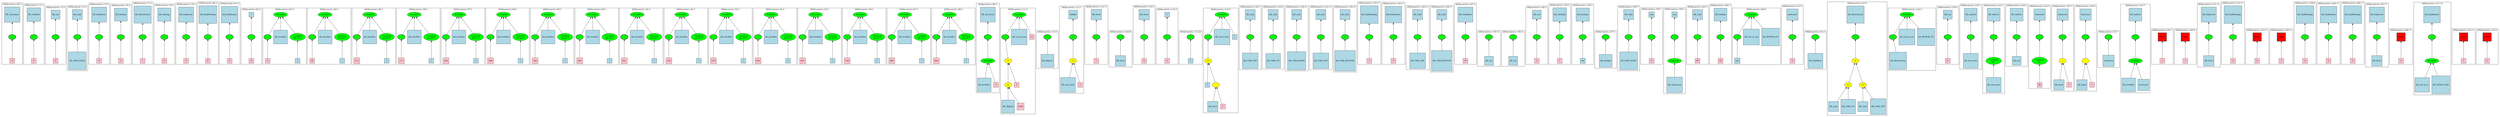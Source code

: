 strict graph "" {
	graph [bb="0,0,15668,775",
		newrank=true
	];
	node [label="\N"];
	{
		graph [rank=same,
			rankdir=LR
		];
		rank2	[height=0.5,
			label="",
			pos="0.5,535.5",
			style=invis,
			width=0.013889];
		265	[fillcolor=green,
			height=0.5,
			label="=",
			pos="71.5,535.5",
			style="filled,bold",
			width=0.75];
		rank2 -- 265	[pos="1.0547,535.5 15.456,535.5 29.857,535.5 44.257,535.5",
			style=invis];
		270	[fillcolor=green,
			height=0.5,
			label="=",
			pos="200.5,535.5",
			style="filled,bold",
			width=0.75];
		265 -- 270	[pos="98.711,535.5 123.63,535.5 148.55,535.5 173.46,535.5",
			style=invis];
		273	[fillcolor=green,
			height=0.5,
			label="=",
			pos="330.5,535.5",
			style="filled,bold",
			width=0.75];
		270 -- 273	[pos="227.67,535.5 252.84,535.5 278.01,535.5 303.19,535.5",
			style=invis];
		276	[fillcolor=green,
			height=0.5,
			label="=",
			pos="465.5,535.5",
			style="filled,bold",
			width=0.75];
		273 -- 276	[pos="357.66,535.5 384.48,535.5 411.3,535.5 438.12,535.5",
			style=invis];
		279	[fillcolor=green,
			height=0.5,
			label="=",
			pos="600.5,535.5",
			style="filled,bold",
			width=0.75];
		276 -- 279	[pos="492.66,535.5 519.48,535.5 546.3,535.5 573.12,535.5",
			style=invis];
		282	[fillcolor=green,
			height=0.5,
			label="=",
			pos="730.5,535.5",
			style="filled,bold",
			width=0.75];
		279 -- 282	[pos="627.67,535.5 652.84,535.5 678.01,535.5 703.19,535.5",
			style=invis];
		285	[fillcolor=green,
			height=0.5,
			label="=",
			pos="860.5,535.5",
			style="filled,bold",
			width=0.75];
		282 -- 285	[pos="757.67,535.5 782.84,535.5 808.01,535.5 833.19,535.5",
			style=invis];
		288	[fillcolor=green,
			height=0.5,
			label="=",
			pos="990.5,535.5",
			style="filled,bold",
			width=0.75];
		285 -- 288	[pos="887.67,535.5 912.84,535.5 938.01,535.5 963.19,535.5",
			style=invis];
		291	[fillcolor=green,
			height=0.5,
			label="=",
			pos="1120.5,535.5",
			style="filled,bold",
			width=0.75];
		288 -- 291	[pos="1017.7,535.5 1042.8,535.5 1068,535.5 1093.2,535.5",
			style=invis];
		294	[fillcolor=green,
			height=0.5,
			label="=",
			pos="1251.5,535.5",
			style="filled,bold",
			width=0.75];
		291 -- 294	[pos="1147.6,535.5 1173.2,535.5 1198.7,535.5 1224.3,535.5",
			style=invis];
		297	[fillcolor=green,
			height=0.5,
			label="=",
			pos="1382.5,535.5",
			style="filled,bold",
			width=0.75];
		294 -- 297	[pos="1278.6,535.5 1304.2,535.5 1329.7,535.5 1355.3,535.5",
			style=invis];
		300	[fillcolor=green,
			height=0.5,
			label="=",
			pos="1512.5,535.5",
			style="filled,bold",
			width=0.75];
		297 -- 300	[pos="1409.7,535.5 1434.8,535.5 1460,535.5 1485.2,535.5",
			style=invis];
		303	[fillcolor=green,
			height=0.5,
			label="=",
			pos="1616.5,535.5",
			style="filled,bold",
			width=0.75];
		300 -- 303	[pos="1539.7,535.5 1556.2,535.5 1572.7,535.5 1589.2,535.5",
			style=invis];
		309	[fillcolor=green,
			height=0.5,
			label="=",
			pos="1910.5,535.5",
			style="filled,bold",
			width=0.75];
		303 -- 309	[pos="1621.7,553.3 1628,571.49 1640.7,598.75 1662.5,611 1701.2,632.77 1823.5,632.4 1862.5,611 1884.7,598.81 1898.1,571.54 1904.9,553.33",
			style=invis];
		315	[fillcolor=green,
			height=0.5,
			label="=",
			pos="2204.5,535.5",
			style="filled,bold",
			width=0.75];
		309 -- 315	[pos="1915.7,553.3 1922,571.49 1934.7,598.75 1956.5,611 1995.2,632.77 2117.5,632.4 2156.5,611 2178.7,598.81 2192.1,571.54 2198.9,553.33",
			style=invis];
		321	[fillcolor=green,
			height=0.5,
			label="=",
			pos="2498.5,535.5",
			style="filled,bold",
			width=0.75];
		315 -- 321	[pos="2209.7,553.3 2216,571.49 2228.7,598.75 2250.5,611 2289.2,632.77 2411.5,632.4 2450.5,611 2472.7,598.81 2486.1,571.54 2492.9,553.33",
			style=invis];
		327	[fillcolor=green,
			height=0.5,
			label="=",
			pos="2792.5,535.5",
			style="filled,bold",
			width=0.75];
		321 -- 327	[pos="2503.7,553.3 2510,571.49 2522.7,598.75 2544.5,611 2583.2,632.77 2705.5,632.4 2744.5,611 2766.7,598.81 2780.1,571.54 2786.9,553.33",
			style=invis];
		333	[fillcolor=green,
			height=0.5,
			label="=",
			pos="3086.5,535.5",
			style="filled,bold",
			width=0.75];
		327 -- 333	[pos="2797.7,553.3 2804,571.49 2816.7,598.75 2838.5,611 2877.2,632.77 2999.5,632.4 3038.5,611 3060.7,598.81 3074.1,571.54 3080.9,553.33",
			style=invis];
		339	[fillcolor=green,
			height=0.5,
			label="=",
			pos="3380.5,535.5",
			style="filled,bold",
			width=0.75];
		333 -- 339	[pos="3091.7,553.3 3098,571.49 3110.7,598.75 3132.5,611 3171.2,632.77 3293.5,632.4 3332.5,611 3354.7,598.81 3368.1,571.54 3374.9,553.33",
			style=invis];
		345	[fillcolor=green,
			height=0.5,
			label="=",
			pos="3674.5,535.5",
			style="filled,bold",
			width=0.75];
		339 -- 345	[pos="3385.7,553.3 3392,571.49 3404.7,598.75 3426.5,611 3465.2,632.77 3587.5,632.4 3626.5,611 3648.7,598.81 3662.1,571.54 3668.9,553.33",
			style=invis];
		351	[fillcolor=green,
			height=0.5,
			label="=",
			pos="3968.5,535.5",
			style="filled,bold",
			width=0.75];
		345 -- 351	[pos="3679.7,553.3 3686,571.49 3698.7,598.75 3720.5,611 3759.2,632.77 3881.5,632.4 3920.5,611 3942.7,598.81 3956.1,571.54 3962.9,553.33",
			style=invis];
		357	[fillcolor=green,
			height=0.5,
			label="=",
			pos="4262.5,535.5",
			style="filled,bold",
			width=0.75];
		351 -- 357	[pos="3973.7,553.3 3980,571.49 3992.7,598.75 4014.5,611 4053.2,632.77 4175.5,632.4 4214.5,611 4236.7,598.81 4250.1,571.54 4256.9,553.33",
			style=invis];
		363	[fillcolor=green,
			height=0.5,
			label="=",
			pos="4556.5,535.5",
			style="filled,bold",
			width=0.75];
		357 -- 363	[pos="4267.7,553.3 4274,571.49 4286.7,598.75 4308.5,611 4347.2,632.77 4469.5,632.4 4508.5,611 4530.7,598.81 4544.1,571.54 4550.9,553.33",
			style=invis];
		369	[fillcolor=green,
			height=0.5,
			label="=",
			pos="4850.5,535.5",
			style="filled,bold",
			width=0.75];
		363 -- 369	[pos="4561.7,553.3 4568,571.49 4580.7,598.75 4602.5,611 4641.2,632.77 4763.5,632.4 4802.5,611 4824.7,598.81 4838.1,571.54 4844.9,553.33",
			style=invis];
		375	[fillcolor=green,
			height=0.5,
			label="=",
			pos="5144.5,535.5",
			style="filled,bold",
			width=0.75];
		369 -- 375	[pos="4855.7,553.3 4862,571.49 4874.7,598.75 4896.5,611 4935.2,632.77 5057.5,632.4 5096.5,611 5118.7,598.81 5132.1,571.54 5138.9,553.33",
			style=invis];
		381	[fillcolor=green,
			height=0.5,
			label="=",
			pos="5438.5,535.5",
			style="filled,bold",
			width=0.75];
		375 -- 381	[pos="5149.7,553.3 5156,571.49 5168.7,598.75 5190.5,611 5229.2,632.77 5351.5,632.4 5390.5,611 5412.7,598.81 5426.1,571.54 5432.9,553.33",
			style=invis];
		387	[fillcolor=green,
			height=0.5,
			label="=",
			pos="5732.5,535.5",
			style="filled,bold",
			width=0.75];
		381 -- 387	[pos="5443.7,553.3 5450,571.49 5462.7,598.75 5484.5,611 5523.2,632.77 5645.5,632.4 5684.5,611 5706.7,598.81 5720.1,571.54 5726.9,553.33",
			style=invis];
		393	[fillcolor=green,
			height=0.5,
			label="=",
			pos="6026.5,535.5",
			style="filled,bold",
			width=0.75];
		387 -- 393	[pos="5737.7,553.3 5744,571.49 5756.7,598.75 5778.5,611 5817.2,632.77 5939.5,632.4 5978.5,611 6000.7,598.81 6014.1,571.54 6020.9,553.33",
			style=invis];
		399	[fillcolor=green,
			height=0.5,
			label="=",
			pos="6363.5,535.5",
			style="filled,bold",
			width=0.75];
		393 -- 399	[pos="6031.7,553.3 6038,571.49 6050.7,598.75 6072.5,611 6111.2,632.77 6230.7,626.08 6272.5,611 6305.1,599.23 6334.3,570.09 6350.4,551.65",
			style=invis];
		433	[fillcolor=green,
			height=0.5,
			label="=",
			pos="6484.5,535.5",
			style="filled,bold",
			width=0.75];
		399 -- 433	[pos="6390.9,535.5 6413.1,535.5 6435.3,535.5 6457.4,535.5",
			style=invis];
		442	[fillcolor=green,
			height=0.5,
			label="++",
			pos="6761.5,535.5",
			style="filled,bold",
			width=0.75];
		433 -- 442	[pos="6489.4,553.29 6495.5,571.46 6507.9,598.71 6529.5,611 6559.4,628.01 6652.6,624.02 6684.5,611 6713.4,599.18 6737.4,570.65 6750.5,552.24",
			style=invis];
		453	[fillcolor=green,
			height=0.5,
			label="=",
			pos="6924.5,535.5",
			style="filled,bold",
			width=0.75];
		442 -- 453	[pos="6788.6,535.5 6824.8,535.5 6861.1,535.5 6897.4,535.5",
			style=invis];
		464	[fillcolor=green,
			height=0.5,
			label="=",
			pos="7072.5,535.5",
			style="filled,bold",
			width=0.75];
		453 -- 464	[pos="6951.7,535.5 6982.8,535.5 7014,535.5 7045.1,535.5",
			style=invis];
		470	[fillcolor=green,
			height=0.5,
			label="++",
			pos="7216.5,535.5",
			style="filled,bold",
			width=0.75];
		464 -- 470	[pos="7099.5,535.5 7129.4,535.5 7159.2,535.5 7189.1,535.5",
			style=invis];
		482	[fillcolor=green,
			height=0.5,
			label="=",
			pos="7356.5,535.5",
			style="filled,bold",
			width=0.75];
		470 -- 482	[pos="7243.6,535.5 7272.1,535.5 7300.6,535.5 7329.1,535.5",
			style=invis];
		487	[fillcolor=green,
			height=0.5,
			label="=",
			pos="7493.5,535.5",
			style="filled,bold",
			width=0.75];
		482 -- 487	[pos="7383.5,535.5 7411.2,535.5 7438.8,535.5 7466.4,535.5",
			style=invis];
		493	[fillcolor=green,
			height=0.5,
			label="++",
			pos="7634.5,535.5",
			style="filled,bold",
			width=0.75];
		487 -- 493	[pos="7520.8,535.5 7549.6,535.5 7578.5,535.5 7607.4,535.5",
			style=invis];
		495	[fillcolor=green,
			height=0.5,
			label="=",
			pos="7745.5,535.5",
			style="filled,bold",
			width=0.75];
		493 -- 495	[pos="7661.8,535.5 7680.7,535.5 7699.5,535.5 7718.4,535.5",
			style=invis];
		517	[fillcolor=green,
			height=0.5,
			label="=",
			pos="8022.5,535.5",
			style="filled,bold",
			width=0.75];
		495 -- 517	[pos="7750.4,553.29 7756.5,571.46 7768.9,598.71 7790.5,611 7820.4,628.01 7913.6,624.02 7945.5,611 7974.4,599.18 7998.4,570.65 8011.5,552.24",
			style=invis];
		534	[fillcolor=green,
			height=0.5,
			label="=",
			pos="8159.5,535.5",
			style="filled,bold",
			width=0.75];
		517 -- 534	[pos="8049.5,535.5 8077.2,535.5 8104.8,535.5 8132.4,535.5",
			style=invis];
		551	[fillcolor=green,
			height=0.5,
			label="=",
			pos="8300.5,535.5",
			style="filled,bold",
			width=0.75];
		534 -- 551	[pos="8186.8,535.5 8215.6,535.5 8244.5,535.5 8273.4,535.5",
			style=invis];
		567	[fillcolor=green,
			height=0.5,
			label="=",
			pos="8444.5,535.5",
			style="filled,bold",
			width=0.75];
		551 -- 567	[pos="8327.5,535.5 8357.4,535.5 8387.2,535.5 8417.1,535.5",
			style=invis];
		570	[fillcolor=green,
			height=0.5,
			label="=",
			pos="8596.5,535.5",
			style="filled,bold",
			width=0.75];
		567 -- 570	[pos="8471.5,535.5 8504.1,535.5 8536.6,535.5 8569.2,535.5",
			style=invis];
		573	[fillcolor=green,
			height=0.5,
			label="=",
			pos="8748.5,535.5",
			style="filled,bold",
			width=0.75];
		570 -- 573	[pos="8623.5,535.5 8656.1,535.5 8688.6,535.5 8721.2,535.5",
			style=invis];
		576	[fillcolor=green,
			height=0.5,
			label="=",
			pos="8892.5,535.5",
			style="filled,bold",
			width=0.75];
		573 -- 576	[pos="8775.5,535.5 8805.4,535.5 8835.2,535.5 8865.1,535.5",
			style=invis];
		589	[fillcolor=green,
			height=0.5,
			label="=",
			pos="9036.5,535.5",
			style="filled,bold",
			width=0.75];
		576 -- 589	[pos="8919.5,535.5 8949.4,535.5 8979.2,535.5 9009.1,535.5",
			style=invis];
		602	[fillcolor=green,
			height=0.5,
			label="=",
			pos="9188.5,535.5",
			style="filled,bold",
			width=0.75];
		589 -- 602	[pos="9063.5,535.5 9096.1,535.5 9128.6,535.5 9161.2,535.5",
			style=invis];
		609	[fillcolor=green,
			height=0.5,
			label="=",
			pos="9336.5,535.5",
			style="filled,bold",
			width=0.75];
		602 -- 609	[pos="9215.7,535.5 9246.8,535.5 9278,535.5 9309.1,535.5",
			style=invis];
		643	[fillcolor=green,
			height=0.5,
			label="++",
			pos="9477.5,535.5",
			style="filled,bold",
			width=0.75];
		609 -- 643	[pos="9363.8,535.5 9392.6,535.5 9421.5,535.5 9450.4,535.5",
			style=invis];
		645	[fillcolor=green,
			height=0.5,
			label="--",
			pos="9621.5,535.5",
			style="filled,bold",
			width=0.75];
		643 -- 645	[pos="9504.5,535.5 9534.4,535.5 9564.2,535.5 9594.1,535.5",
			style=invis];
		650	[fillcolor=green,
			height=0.5,
			label="=",
			pos="9761.5,535.5",
			style="filled,bold",
			width=0.75];
		645 -- 650	[pos="9648.6,535.5 9677.1,535.5 9705.6,535.5 9734.1,535.5",
			style=invis];
		653	[fillcolor=green,
			height=0.5,
			label="=",
			pos="9898.5,535.5",
			style="filled,bold",
			width=0.75];
		650 -- 653	[pos="9788.5,535.5 9816.2,535.5 9843.8,535.5 9871.4,535.5",
			style=invis];
		656	[fillcolor=green,
			height=0.5,
			label="=",
			pos="10036,535.5",
			style="filled,bold",
			width=0.75];
		653 -- 656	[pos="9925.5,535.5 9953.2,535.5 9980.8,535.5 10008,535.5",
			style=invis];
		664	[fillcolor=green,
			height=0.5,
			label="--",
			pos="10172,535.5",
			style="filled,bold",
			width=0.75];
		656 -- 664	[pos="10063,535.5 10090,535.5 10118,535.5 10145,535.5",
			style=invis];
		674	[fillcolor=green,
			height=0.5,
			label="=",
			pos="10312,535.5",
			style="filled,bold",
			width=0.75];
		664 -- 674	[pos="10200,535.5 10228,535.5 10256,535.5 10284,535.5",
			style=invis];
		683	[fillcolor=green,
			height=0.5,
			label="=",
			pos="10450,535.5",
			style="filled,bold",
			width=0.75];
		674 -- 683	[pos="10339,535.5 10367,535.5 10394,535.5 10422,535.5",
			style=invis];
		694	[fillcolor=green,
			height=0.5,
			label="=",
			pos="10586,535.5",
			style="filled,bold",
			width=0.75];
		683 -- 694	[pos="10477,535.5 10504,535.5 10532,535.5 10559,535.5",
			style=invis];
		706	[fillcolor=green,
			height=0.5,
			label="=",
			pos="10724,535.5",
			style="filled,bold",
			width=0.75];
		694 -- 706	[pos="10614,535.5 10641,535.5 10669,535.5 10696,535.5",
			style=invis];
		709	[fillcolor=green,
			height=0.5,
			label="=",
			pos="10860,535.5",
			style="filled,bold",
			width=0.75];
		706 -- 709	[pos="10751,535.5 10778,535.5 10806,535.5 10833,535.5",
			style=invis];
		712	[fillcolor=green,
			height=0.5,
			label="=",
			pos="10968,535.5",
			style="filled,bold",
			width=0.75];
		709 -- 712	[pos="10888,535.5 10905,535.5 10923,535.5 10941,535.5",
			style=invis];
		723	[fillcolor=green,
			height=0.5,
			label="=",
			pos="11326,535.5",
			style="filled,bold",
			width=0.75];
		712 -- 723	[pos="10973,553.29 10980,571.46 10992,598.71 11014,611 11059,636.8 11200,630.75 11248,611 11277,599.18 11301,570.65 11315,552.24",
			style=invis];
		727	[fillcolor=green,
			height=0.5,
			label="--",
			pos="11462,535.5",
			style="filled,bold",
			width=0.75];
		723 -- 727	[pos="11353,535.5 11380,535.5 11408,535.5 11435,535.5",
			style=invis];
		729	[fillcolor=green,
			height=0.5,
			label="=",
			pos="11720,535.5",
			style="filled,bold",
			width=0.75];
		727 -- 729	[pos="11490,535.5 11558,535.5 11626,535.5 11693,535.5",
			style=invis];
		738	[fillcolor=green,
			height=0.5,
			label="=",
			pos="11974,535.5",
			style="filled,bold",
			width=0.75];
		729 -- 738	[pos="11748,535.5 11814,535.5 11880,535.5 11946,535.5",
			style=invis];
		747	[fillcolor=green,
			height=0.5,
			label="=",
			pos="12328,535.5",
			style="filled,bold",
			width=0.75];
		738 -- 747	[pos="11978,553.29 11985,571.46 11997,598.71 12018,611 12064,636.58 12204,630.58 12252,611 12280,599.18 12304,570.65 12318,552.24",
			style=invis];
		754	[fillcolor=green,
			height=0.5,
			label="=",
			pos="12466,535.5",
			style="filled,bold",
			width=0.75];
		747 -- 754	[pos="12356,535.5 12383,535.5 12411,535.5 12438,535.5",
			style=invis];
		757	[fillcolor=green,
			height=0.5,
			label="=",
			pos="12602,535.5",
			style="filled,bold",
			width=0.75];
		754 -- 757	[pos="12493,535.5 12520,535.5 12548,535.5 12575,535.5",
			style=invis];
		762	[fillcolor=green,
			height=0.5,
			label="=",
			pos="12740,535.5",
			style="filled,bold",
			width=0.75];
		757 -- 762	[pos="12630,535.5 12657,535.5 12685,535.5 12712,535.5",
			style=invis];
		765	[fillcolor=green,
			height=0.5,
			label="=",
			pos="12876,535.5",
			style="filled,bold",
			width=0.75];
		762 -- 765	[pos="12767,535.5 12794,535.5 12822,535.5 12849,535.5",
			style=invis];
		773	[fillcolor=green,
			height=0.5,
			label="=",
			pos="13018,535.5",
			style="filled,bold",
			width=0.75];
		765 -- 773	[pos="12904,535.5 12933,535.5 12962,535.5 12990,535.5",
			style=invis];
		782	[fillcolor=green,
			height=0.5,
			label="=",
			pos="13162,535.5",
			style="filled,bold",
			width=0.75];
		773 -- 782	[pos="13044,535.5 13074,535.5 13104,535.5 13134,535.5",
			style=invis];
		787	[fillcolor=green,
			height=0.5,
			label="--",
			pos="13302,535.5",
			style="filled,bold",
			width=0.75];
		782 -- 787	[pos="13189,535.5 13217,535.5 13246,535.5 13274,535.5",
			style=invis];
		797	[fillcolor=green,
			height=0.5,
			label="=",
			pos="13470,535.5",
			style="filled,bold",
			width=0.75];
		787 -- 797	[pos="13329,535.5 13367,535.5 13404,535.5 13442,535.5",
			style=invis];
		824	[fillcolor=red,
			height=0.65278,
			label="\<ret\>",
			pos="13636,535.5",
			shape=square,
			style="filled,bold",
			width=0.65278];
		797 -- 824	[pos="13497,535.5 13535,535.5 13574,535.5 13613,535.5",
			style=invis];
		842	[fillcolor=red,
			height=0.65278,
			label="\<ret\>",
			pos="13774,535.5",
			shape=square,
			style="filled,bold",
			width=0.65278];
		824 -- 842	[pos="13660,535.5 13690,535.5 13720,535.5 13750,535.5",
			style=invis];
		856	[fillcolor=green,
			height=0.5,
			label="=",
			pos="13914,535.5",
			style="filled,bold",
			width=0.75];
		842 -- 856	[pos="13797,535.5 13827,535.5 13857,535.5 13887,535.5",
			style=invis];
		859	[fillcolor=green,
			height=0.5,
			label="=",
			pos="14058,535.5",
			style="filled,bold",
			width=0.75];
		856 -- 859	[pos="13942,535.5 13971,535.5 14001,535.5 14031,535.5",
			style=invis];
		862	[fillcolor=red,
			height=0.65278,
			label="\<ret\>",
			pos="14202,535.5",
			shape=square,
			style="filled,bold",
			width=0.65278];
		859 -- 862	[pos="14086,535.5 14117,535.5 14148,535.5 14179,535.5",
			style=invis];
		869	[fillcolor=red,
			height=0.65278,
			label="\<ret\>",
			pos="14346,535.5",
			shape=square,
			style="filled,bold",
			width=0.65278];
		862 -- 869	[pos="14226,535.5 14258,535.5 14291,535.5 14323,535.5",
			style=invis];
		871	[fillcolor=green,
			height=0.5,
			label="=",
			pos="14486,535.5",
			style="filled,bold",
			width=0.75];
		869 -- 871	[pos="14370,535.5 14400,535.5 14429,535.5 14459,535.5",
			style=invis];
		891	[fillcolor=green,
			height=0.5,
			label="=",
			pos="14628,535.5",
			style="filled,bold",
			width=0.75];
		871 -- 891	[pos="14514,535.5 14543,535.5 14572,535.5 14600,535.5",
			style=invis];
		894	[fillcolor=green,
			height=0.5,
			label="=",
			pos="14772,535.5",
			style="filled,bold",
			width=0.75];
		891 -- 894	[pos="14654,535.5 14684,535.5 14714,535.5 14744,535.5",
			style=invis];
		897	[fillcolor=green,
			height=0.5,
			label="=",
			pos="14916,535.5",
			style="filled,bold",
			width=0.75];
		894 -- 897	[pos="14798,535.5 14828,535.5 14858,535.5 14888,535.5",
			style=invis];
		900	[fillcolor=red,
			height=0.65278,
			label="\<ret\>",
			pos="15060,535.5",
			shape=square,
			style="filled,bold",
			width=0.65278];
		897 -- 900	[pos="14942,535.5 14974,535.5 15005,535.5 15036,535.5",
			style=invis];
		902	[fillcolor=green,
			height=0.5,
			label="=",
			pos="15252,535.5",
			style="filled,bold",
			width=0.75];
		900 -- 902	[pos="15083,535.5 15131,535.5 15178,535.5 15225,535.5",
			style=invis];
		912	[fillcolor=red,
			height=0.65278,
			label="\<ret\>",
			pos="15454,535.5",
			shape=square,
			style="filled,bold",
			width=0.65278];
		902 -- 912	[pos="15280,535.5 15330,535.5 15380,535.5 15430,535.5",
			style=invis];
		914	[fillcolor=red,
			height=0.65278,
			label="\<ret\>",
			pos="15594,535.5",
			shape=square,
			style="filled,bold",
			width=0.65278];
		912 -- 914	[pos="15477,535.5 15508,535.5 15539,535.5 15570,535.5",
			style=invis];
		end	[height=0.5,
			label="",
			pos="15668,535.5",
			style=invis,
			width=0.013889];
		914 -- end	[pos="15617,535.5 15634,535.5 15650,535.5 15667,535.5",
			style=invis];
	}
	subgraph cluster706 {
		graph [bb="10660,348.5,10788,745",
			label="liftlibcontrol.c:203:7",
			lheight=0.21,
			lp="10724,733.5",
			lwidth=1.57
		];
		706;
		708	[fillcolor=pink,
			height=0.5,
			label=99,
			pos="10724,374.5",
			shape=square,
			style=filled,
			width=0.5];
		706 -- 708	[dir=back,
			pos="s,10724,517.48 10724,507.26 10724,474.49 10724,420.46 10724,392.88"];
		707	[fillcolor=lightblue,
			height=0.875,
			label=lift_cmd,
			pos="10724,682.5",
			shape=square,
			style=filled,
			width=0.875];
		707 -- 706	[dir=back,
			pos="s,10724,650.75 10724,640.58 10724,611.84 10724,574.87 10724,553.61"];
	}
	subgraph cluster300 {
		graph [bb="1451.5,348.5,1573.5,731.5",
			label="liftlibcontrol.c:82:3",
			lheight=0.21,
			lp="1512.5,720",
			lwidth=1.47
		];
		300;
		302	[fillcolor=pink,
			height=0.5,
			label=0,
			pos="1512.5,374.5",
			shape=square,
			style=filled,
			width=0.5];
		300 -- 302	[dir=back,
			pos="s,1512.5,517.48 1512.5,507.26 1512.5,474.49 1512.5,420.46 1512.5,392.88"];
		301	[fillcolor=lightblue,
			height=0.5,
			label=i,
			pos="1512.5,682.5",
			shape=square,
			style=filled,
			width=0.5];
		301 -- 300	[dir=back,
			pos="s,1512.5,664.3 1512.5,654.24 1512.5,624.72 1512.5,578.52 1512.5,553.68"];
	}
	subgraph cluster754 {
		graph [bb="12402,320.5,12530,752.5",
			label="liftlibcontrol.c:220:7",
			lheight=0.21,
			lp="12466,741",
			lwidth=1.57
		];
		754;
		756	[fillcolor=lightblue,
			height=1.2778,
			label=lift_one_level,
			pos="12466,374.5",
			shape=square,
			style=filled,
			width=1.2778];
		754 -- 756	[dir=back,
			pos="s,12466,517.48 12466,507.43 12466,483.68 12466,448.67 12466,420.68"];
		755	[fillcolor=lightblue,
			height=1.0833,
			label=lift_endCnt,
			pos="12466,682.5",
			shape=square,
			style=filled,
			width=1.0833];
		755 -- 754	[dir=back,
			pos="s,12466,643.4 12466,633.21 12466,605.84 12466,573.27 12466,553.77"];
	}
	subgraph cluster674 {
		graph [bb="10246,309,10378,745",
			label="liftlibcontrol.c:189:7",
			lheight=0.21,
			lp="10312,733.5",
			lwidth=1.57
		];
		674;
		676	[fillcolor=lightblue,
			height=1.5972,
			label=lift_CMD_NONE,
			pos="10312,374.5",
			shape=square,
			style=filled,
			width=1.5972];
		674 -- 676	[dir=back,
			pos="s,10312,517.48 10312,507.27 10312,486.69 10312,457.72 10312,432.18"];
		675	[fillcolor=lightblue,
			height=0.875,
			label=lift_cmd,
			pos="10312,682.5",
			shape=square,
			style=filled,
			width=0.875];
		675 -- 674	[dir=back,
			pos="s,10312,650.75 10312,640.58 10312,611.84 10312,574.87 10312,553.61"];
	}
	subgraph cluster345 {
		graph [bb="3639.5,348,3925.5,731.5",
			label="liftlibcontrol.c:90:3",
			lheight=0.21,
			lp="3782.5,720",
			lwidth=1.47
		];
		345;
		350	[fillcolor=pink,
			height=0.51389,
			label=403,
			pos="3674.5,374.5",
			shape=square,
			style=filled,
			width=0.51389];
		345 -- 350	[dir=back,
			pos="s,3674.5,517.48 3674.5,507.31 3674.5,474.74 3674.5,421.11 3674.5,393.36"];
		346	[fillcolor=green,
			height=0.5,
			label=ArrayRef,
			pos="3762.5,682.5",
			style=filled,
			width=1.2277];
		346 -- 345	[dir=back,
			pos="s,3752.4,664.87 3747.2,656.26 3729.1,626.4 3699.4,577.59 3684.2,552.5"];
		347	[fillcolor=lightblue,
			height=1.1806,
			label=lift_levelPos,
			pos="3762.5,535.5",
			shape=square,
			style=filled,
			width=1.1806];
		346 -- 347	[dir=back,
			pos="s,3762.5,664.3 3762.5,654.26 3762.5,632.85 3762.5,602.65 3762.5,578.2"];
		348	[fillcolor=green,
			height=0.74639,
			label="UnaryOp
op: p++",
			pos="3870.5,535.5",
			style=filled,
			width=1.316];
		346 -- 348	[dir=back,
			pos="s,3774.7,665.15 3780.7,657.02 3800.8,630.11 3832.8,587.18 3852.6,560.48"];
		349	[fillcolor=lightblue,
			height=0.5,
			label=i,
			pos="3870.5,374.5",
			shape=square,
			style=filled,
			width=0.5];
		348 -- 349	[dir=back,
			pos="s,3870.5,508.6 3870.5,498.41 3870.5,465.3 3870.5,417.71 3870.5,392.57"];
	}
	subgraph cluster297 {
		graph [bb="1321.5,348.5,1443.5,763",
			label="liftlibcontrol.c:81:3",
			lheight=0.21,
			lp="1382.5,751.5",
			lwidth=1.47
		];
		297;
		299	[fillcolor=pink,
			height=0.5,
			label=0,
			pos="1382.5,374.5",
			shape=square,
			style=filled,
			width=0.5];
		297 -- 299	[dir=back,
			pos="s,1382.5,517.48 1382.5,507.26 1382.5,474.49 1382.5,420.46 1382.5,392.88"];
		298	[fillcolor=lightblue,
			height=1.375,
			label=lift_loadSensor,
			pos="1382.5,682.5",
			shape=square,
			style=filled,
			width=1.375];
		298 -- 297	[dir=back,
			pos="s,1382.5,632.81 1382.5,622.7 1382.5,597.85 1382.5,570.76 1382.5,553.71"];
	}
	subgraph cluster694 {
		graph [bb="10522,157.5,10652,731.5",
			label="liftlibcontrol.c:200:5",
			lheight=0.21,
			lp="10587,720",
			lwidth=1.57
		];
		694;
		696	[fillcolor=green,
			height=0.5,
			label=FuncCall,
			pos="10586,374.5",
			style=filled,
			width=1.1916];
		694 -- 696	[dir=back,
			pos="s,10586,517.48 10586,507.26 10586,474.49 10586,420.46 10586,392.88"];
		697	[fillcolor=lightblue,
			height=1.3194,
			label=lift_check_run,
			pos="10586,213",
			shape=square,
			style=filled,
			width=1.3194];
		696 -- 697	[dir=back,
			pos="s,10586,356.43 10586,346.18 10586,322.75 10586,288.46 10586,260.68"];
		695	[fillcolor=lightblue,
			height=0.5,
			label=run,
			pos="10586,682.5",
			shape=square,
			style=filled,
			width=0.5];
		695 -- 694	[dir=back,
			pos="s,10586,664.3 10586,654.24 10586,624.72 10586,578.52 10586,553.68"];
	}
	subgraph cluster747 {
		graph [bb="12264,348.5,12394,741.5",
			label="liftlibcontrol.c:218:5",
			lheight=0.21,
			lp="12329,730",
			lwidth=1.57
		];
		747;
		749	[fillcolor=pink,
			height=0.5,
			label=0,
			pos="12328,374.5",
			shape=square,
			style=filled,
			width=0.5];
		747 -- 749	[dir=back,
			pos="s,12328,517.48 12328,507.26 12328,474.49 12328,420.46 12328,392.88"];
		748	[fillcolor=lightblue,
			height=0.77778,
			label=lift_cnt,
			pos="12328,682.5",
			shape=square,
			style=filled,
			width=0.77778];
		748 -- 747	[dir=back,
			pos="s,12328,654.23 12328,643.99 12328,614.84 12328,575.77 12328,553.66"];
	}
	subgraph cluster576 {
		graph [bb="8824.5,348.5,8960.5,763",
			label="liftlibcontrol.c:156:11",
			lheight=0.21,
			lp="8892.5,751.5",
			lwidth=1.67
		];
		576;
		578	[fillcolor=pink,
			height=0.5,
			label=0,
			pos="8892.5,374.5",
			shape=square,
			style=filled,
			width=0.5];
		576 -- 578	[dir=back,
			pos="s,8892.5,517.48 8892.5,507.26 8892.5,474.49 8892.5,420.46 8892.5,392.88"];
		577	[fillcolor=lightblue,
			height=1.375,
			label=lift_loadSensor,
			pos="8892.5,682.5",
			shape=square,
			style=filled,
			width=1.375];
		577 -- 576	[dir=back,
			pos="s,8892.5,632.81 8892.5,622.7 8892.5,597.85 8892.5,570.76 8892.5,553.71"];
	}
	subgraph cluster351 {
		graph [bb="3933.5,348,4219.5,731.5",
			label="liftlibcontrol.c:91:3",
			lheight=0.21,
			lp="4076.5,720",
			lwidth=1.47
		];
		351;
		356	[fillcolor=pink,
			height=0.51389,
			label=461,
			pos="3968.5,374.5",
			shape=square,
			style=filled,
			width=0.51389];
		351 -- 356	[dir=back,
			pos="s,3968.5,517.48 3968.5,507.31 3968.5,474.74 3968.5,421.11 3968.5,393.36"];
		352	[fillcolor=green,
			height=0.5,
			label=ArrayRef,
			pos="4056.5,682.5",
			style=filled,
			width=1.2277];
		352 -- 351	[dir=back,
			pos="s,4046.4,664.87 4041.2,656.26 4023.1,626.4 3993.4,577.59 3978.2,552.5"];
		353	[fillcolor=lightblue,
			height=1.1806,
			label=lift_levelPos,
			pos="4056.5,535.5",
			shape=square,
			style=filled,
			width=1.1806];
		352 -- 353	[dir=back,
			pos="s,4056.5,664.3 4056.5,654.26 4056.5,632.85 4056.5,602.65 4056.5,578.2"];
		354	[fillcolor=green,
			height=0.74639,
			label="UnaryOp
op: p++",
			pos="4164.5,535.5",
			style=filled,
			width=1.316];
		352 -- 354	[dir=back,
			pos="s,4068.7,665.15 4074.7,657.02 4094.8,630.11 4126.8,587.18 4146.6,560.48"];
		355	[fillcolor=lightblue,
			height=0.5,
			label=i,
			pos="4164.5,374.5",
			shape=square,
			style=filled,
			width=0.5];
		354 -- 355	[dir=back,
			pos="s,4164.5,508.6 4164.5,498.41 4164.5,465.3 4164.5,417.71 4164.5,392.57"];
	}
	subgraph cluster573 {
		graph [bb="8680.5,348.5,8816.5,767",
			label="liftlibcontrol.c:155:11",
			lheight=0.21,
			lp="8748.5,755.5",
			lwidth=1.67
		];
		573;
		575	[fillcolor=pink,
			height=0.5,
			label=1,
			pos="8748.5,374.5",
			shape=square,
			style=filled,
			width=0.5];
		573 -- 575	[dir=back,
			pos="s,8748.5,517.48 8748.5,507.26 8748.5,474.49 8748.5,420.46 8748.5,392.88"];
		574	[fillcolor=lightblue,
			height=1.4861,
			label=lift_loadPending,
			pos="8748.5,682.5",
			shape=square,
			style=filled,
			width=1.4861];
		574 -- 573	[dir=back,
			pos="s,8748.5,628.74 8748.5,618.7 8748.5,594.98 8748.5,569.86 8748.5,553.72"];
	}
	subgraph cluster294 {
		graph [bb="1189.5,348.5,1313.5,767",
			label="liftlibcontrol.c:80:3",
			lheight=0.21,
			lp="1251.5,755.5",
			lwidth=1.47
		];
		294;
		296	[fillcolor=pink,
			height=0.5,
			label=0,
			pos="1251.5,374.5",
			shape=square,
			style=filled,
			width=0.5];
		294 -- 296	[dir=back,
			pos="s,1251.5,517.48 1251.5,507.26 1251.5,474.49 1251.5,420.46 1251.5,392.88"];
		295	[fillcolor=lightblue,
			height=1.4861,
			label=lift_loadPending,
			pos="1251.5,682.5",
			shape=square,
			style=filled,
			width=1.4861];
		295 -- 294	[dir=back,
			pos="s,1251.5,628.74 1251.5,618.7 1251.5,594.98 1251.5,569.86 1251.5,553.72"];
	}
	subgraph cluster609 {
		graph [bb="9272.5,348.5,9401.5,759.5",
			label="liftlibcontrol.c:167:5",
			lheight=0.21,
			lp="9337,748",
			lwidth=1.57
		];
		609;
		611	[fillcolor=pink,
			height=0.5,
			label=50,
			pos="9336.5,374.5",
			shape=square,
			style=filled,
			width=0.5];
		609 -- 611	[dir=back,
			pos="s,9336.5,517.48 9336.5,507.26 9336.5,474.49 9336.5,420.46 9336.5,392.88"];
		610	[fillcolor=lightblue,
			height=1.2778,
			label=lift_timMotor,
			pos="9336.5,682.5",
			shape=square,
			style=filled,
			width=1.2778];
		610 -- 609	[dir=back,
			pos="s,9336.5,636.42 9336.5,626.31 9336.5,600.42 9336.5,571.4 9336.5,553.54"];
	}
	subgraph cluster363 {
		graph [bb="4521.5,348,4807.5,731.5",
			label="liftlibcontrol.c:93:3",
			lheight=0.21,
			lp="4664.5,720",
			lwidth=1.47
		];
		363;
		368	[fillcolor=pink,
			height=0.51389,
			label=576,
			pos="4556.5,374.5",
			shape=square,
			style=filled,
			width=0.51389];
		363 -- 368	[dir=back,
			pos="s,4556.5,517.48 4556.5,507.31 4556.5,474.74 4556.5,421.11 4556.5,393.36"];
		364	[fillcolor=green,
			height=0.5,
			label=ArrayRef,
			pos="4644.5,682.5",
			style=filled,
			width=1.2277];
		364 -- 363	[dir=back,
			pos="s,4634.4,664.87 4629.2,656.26 4611.1,626.4 4581.4,577.59 4566.2,552.5"];
		365	[fillcolor=lightblue,
			height=1.1806,
			label=lift_levelPos,
			pos="4644.5,535.5",
			shape=square,
			style=filled,
			width=1.1806];
		364 -- 365	[dir=back,
			pos="s,4644.5,664.3 4644.5,654.26 4644.5,632.85 4644.5,602.65 4644.5,578.2"];
		366	[fillcolor=green,
			height=0.74639,
			label="UnaryOp
op: p++",
			pos="4752.5,535.5",
			style=filled,
			width=1.316];
		364 -- 366	[dir=back,
			pos="s,4656.7,665.15 4662.7,657.02 4682.8,630.11 4714.8,587.18 4734.6,560.48"];
		367	[fillcolor=lightblue,
			height=0.5,
			label=i,
			pos="4752.5,374.5",
			shape=square,
			style=filled,
			width=0.5];
		366 -- 367	[dir=back,
			pos="s,4752.5,508.6 4752.5,498.41 4752.5,465.3 4752.5,417.71 4752.5,392.57"];
	}
	subgraph cluster570 {
		graph [bb="8520.5,299,8672.5,745",
			label="liftlibcontrol.c:154:13",
			lheight=0.21,
			lp="8596.5,733.5",
			lwidth=1.67
		];
		570;
		572	[fillcolor=lightblue,
			height=1.875,
			label=lift_CMD_BOTTOM,
			pos="8596.5,374.5",
			shape=square,
			style=filled,
			width=1.875];
		570 -- 572	[dir=back,
			pos="s,8596.5,517.48 8596.5,507.23 8596.5,489.34 8596.5,465.13 8596.5,442.33"];
		571	[fillcolor=lightblue,
			height=0.875,
			label=lift_cmd,
			pos="8596.5,682.5",
			shape=square,
			style=filled,
			width=0.875];
		571 -- 570	[dir=back,
			pos="s,8596.5,650.75 8596.5,640.58 8596.5,611.84 8596.5,574.87 8596.5,553.61"];
	}
	subgraph cluster470 {
		graph [bb="7148.5,334,7284.5,584.5",
			label="liftlibcontrol.c:124:46",
			lheight=0.21,
			lp="7216.5,573",
			lwidth=1.67
		];
		470;
		471	[fillcolor=lightblue,
			height=0.90278,
			label=lift_level,
			pos="7216.5,374.5",
			shape=square,
			style=filled,
			width=0.90278];
		470 -- 471	[dir=back,
			pos="s,7216.5,517.48 7216.5,507.3 7216.5,479.53 7216.5,436.44 7216.5,407.15"];
	}
	subgraph cluster567 {
		graph [bb="8376.5,315,8512.5,745",
			label="liftlibcontrol.c:152:13",
			lheight=0.21,
			lp="8444.5,733.5",
			lwidth=1.67
		];
		567;
		569	[fillcolor=lightblue,
			height=1.4306,
			label=lift_CMD_TOP,
			pos="8444.5,374.5",
			shape=square,
			style=filled,
			width=1.4306];
		567 -- 569	[dir=back,
			pos="s,8444.5,517.48 8444.5,507.44 8444.5,485.22 8444.5,453.14 8444.5,426.18"];
		568	[fillcolor=lightblue,
			height=0.875,
			label=lift_cmd,
			pos="8444.5,682.5",
			shape=square,
			style=filled,
			width=0.875];
		568 -- 567	[dir=back,
			pos="s,8444.5,650.75 8444.5,640.58 8444.5,611.84 8444.5,574.87 8444.5,553.61"];
	}
	subgraph cluster551 {
		graph [bb="8232.5,306.5,8368.5,745",
			label="liftlibcontrol.c:148:11",
			lheight=0.21,
			lp="8300.5,733.5",
			lwidth=1.67
		];
		551;
		553	[fillcolor=lightblue,
			height=1.6667,
			label=lift_CMD_DOWN,
			pos="8300.5,374.5",
			shape=square,
			style=filled,
			width=1.6667];
		551 -- 553	[dir=back,
			pos="s,8300.5,517.48 8300.5,507.3 8300.5,487.39 8300.5,459.61 8300.5,434.69"];
		552	[fillcolor=lightblue,
			height=0.875,
			label=lift_cmd,
			pos="8300.5,682.5",
			shape=square,
			style=filled,
			width=0.875];
		552 -- 551	[dir=back,
			pos="s,8300.5,650.75 8300.5,640.58 8300.5,611.84 8300.5,574.87 8300.5,553.61"];
	}
	subgraph cluster534 {
		graph [bb="8095.5,319,8224.5,745",
			label="liftlibcontrol.c:144:9",
			lheight=0.21,
			lp="8160,733.5",
			lwidth=1.57
		];
		534;
		536	[fillcolor=lightblue,
			height=1.3194,
			label=lift_CMD_UP,
			pos="8159.5,374.5",
			shape=square,
			style=filled,
			width=1.3194];
		534 -- 536	[dir=back,
			pos="s,8159.5,517.48 8159.5,507.27 8159.5,483.9 8159.5,449.73 8159.5,422.04"];
		535	[fillcolor=lightblue,
			height=0.875,
			label=lift_cmd,
			pos="8159.5,682.5",
			shape=square,
			style=filled,
			width=0.875];
		535 -- 534	[dir=back,
			pos="s,8159.5,650.75 8159.5,640.58 8159.5,611.84 8159.5,574.87 8159.5,553.61"];
	}
	subgraph cluster464 {
		graph [bb="7004.5,348.5,7140.5,746",
			label="liftlibcontrol.c:124:11",
			lheight=0.21,
			lp="7072.5,734.5",
			lwidth=1.67
		];
		464;
		466	[fillcolor=pink,
			height=0.5,
			label=1,
			pos="7072.5,374.5",
			shape=square,
			style=filled,
			width=0.5];
		464 -- 466	[dir=back,
			pos="s,7072.5,517.48 7072.5,507.26 7072.5,474.49 7072.5,420.46 7072.5,392.88"];
		465	[fillcolor=lightblue,
			height=0.90278,
			label=lift_level,
			pos="7072.5,682.5",
			shape=square,
			style=filled,
			width=0.90278];
		465 -- 464	[dir=back,
			pos="s,7072.5,649.68 7072.5,639.56 7072.5,611.03 7072.5,574.78 7072.5,553.75"];
	}
	subgraph cluster709 {
		graph [bb="10796,348.5,10926,753.5",
			label="liftlibcontrol.c:204:7",
			lheight=0.21,
			lp="10861,742",
			lwidth=1.57
		];
		709;
		711	[fillcolor=pink,
			height=0.5,
			label=50,
			pos="10860,374.5",
			shape=square,
			style=filled,
			width=0.5];
		709 -- 711	[dir=back,
			pos="s,10860,517.48 10860,507.26 10860,474.49 10860,420.46 10860,392.88"];
		710	[fillcolor=lightblue,
			height=1.1111,
			label=lift_timImp,
			pos="10860,682.5",
			shape=square,
			style=filled,
			width=1.1111];
		710 -- 709	[dir=back,
			pos="s,10860,642.26 10860,632.15 10860,605.05 10860,573.12 10860,553.87"];
	}
	subgraph cluster723 {
		graph [bb="11262,348.5,11390,748.5",
			label="liftlibcontrol.c:213:7",
			lheight=0.21,
			lp="11326,737",
			lwidth=1.57
		];
		723;
		726	[fillcolor=pink,
			height=0.5,
			label=0,
			pos="11326,374.5",
			shape=square,
			style=filled,
			width=0.5];
		723 -- 726	[dir=back,
			pos="s,11326,517.48 11326,507.26 11326,474.49 11326,420.46 11326,392.88"];
		724	[fillcolor=lightblue,
			height=0.97222,
			label=newLevel,
			pos="11326,682.5",
			shape=square,
			style=filled,
			width=0.97222];
		724 -- 723	[dir=back,
			pos="s,11326,647.14 11326,637.08 11326,608.86 11326,573.92 11326,553.52"];
	}
	subgraph cluster495 {
		graph [bb="7710.5,27,7950.5,731.5",
			label="liftlibcontrol.c:132:5",
			lheight=0.21,
			lp="7830.5,720",
			lwidth=1.57
		];
		495;
		499	[fillcolor=yellow,
			height=0.5,
			label="==",
			pos="7745.5,374.5",
			style=filled,
			width=0.75];
		495 -- 499	[dir=back,
			pos="s,7745.5,517.48 7745.5,507.26 7745.5,474.49 7745.5,420.46 7745.5,392.88"];
		500	[fillcolor=lightblue,
			height=0.5,
			label=i,
			pos="7740.5,213",
			shape=square,
			style=filled,
			width=0.5];
		499 -- 500	[dir=back,
			pos="s,7745,356.43 7744.6,346.17 7743.6,313.3 7741.9,259.1 7741,231.43"];
		501	[fillcolor=yellow,
			height=0.5,
			label="-",
			pos="7803.5,213",
			style=filled,
			width=0.75];
		499 -- 501	[dir=back,
			pos="s,7751.6,356.73 7755,347.3 7767,314.4 7787.2,258.88 7797.3,231.02"];
		502	[fillcolor=lightblue,
			height=0.90278,
			label=lift_level,
			pos="7777.5,67.5",
			shape=square,
			style=filled,
			width=0.90278];
		501 -- 502	[dir=back,
			pos="s,7800.4,194.98 7798.6,185.08 7794.3,160.98 7787.8,125.61 7783.2,100.16"];
		503	[fillcolor=pink,
			height=0.5,
			label=1,
			pos="7846.5,67.5",
			shape=square,
			style=filled,
			width=0.5];
		501 -- 503	[dir=back,
			pos="s,7808.5,195.26 7811.5,185.34 7820.2,156.16 7834,110.27 7841.4,85.58"];
		496	[fillcolor=green,
			height=0.5,
			label=ArrayRef,
			pos="7839.5,682.5",
			style=filled,
			width=1.2277];
		496 -- 495	[dir=back,
			pos="s,7828.5,664.9 7822.9,656.3 7811.2,638.63 7795.3,614.42 7781.5,593 7772.7,579.32 7762.7,563.71 7755.5,552.36"];
		497	[fillcolor=lightblue,
			height=1.3611,
			label=lift_ctrl_io_led,
			pos="7839.5,535.5",
			shape=square,
			style=filled,
			width=1.3611];
		496 -- 497	[dir=back,
			pos="s,7839.5,664.3 7839.5,654.26 7839.5,634.72 7839.5,607.86 7839.5,584.73"];
		498	[fillcolor=lightblue,
			height=0.5,
			label=i,
			pos="7924.5,535.5",
			shape=square,
			style=filled,
			width=0.5];
		496 -- 498	[dir=back,
			pos="s,7851.3,664.95 7857.2,656.49 7869.2,639.06 7885.1,615.08 7897.5,593 7904.8,580.12 7911.9,564.98 7917,553.61"];
	}
	subgraph cluster493 {
		graph [bb="7566.5,348.5,7702.5,584.5",
			label="liftlibcontrol.c:131:26",
			lheight=0.21,
			lp="7634.5,573",
			lwidth=1.67
		];
		493;
		494	[fillcolor=lightblue,
			height=0.5,
			label=i,
			pos="7634.5,374.5",
			shape=square,
			style=filled,
			width=0.5];
		493 -- 494	[dir=back,
			pos="s,7634.5,517.48 7634.5,507.26 7634.5,474.49 7634.5,420.46 7634.5,392.88"];
	}
	subgraph cluster357 {
		graph [bb="4227.5,348,4513.5,731.5",
			label="liftlibcontrol.c:92:3",
			lheight=0.21,
			lp="4370.5,720",
			lwidth=1.47
		];
		357;
		362	[fillcolor=pink,
			height=0.51389,
			label=518,
			pos="4262.5,374.5",
			shape=square,
			style=filled,
			width=0.51389];
		357 -- 362	[dir=back,
			pos="s,4262.5,517.48 4262.5,507.31 4262.5,474.74 4262.5,421.11 4262.5,393.36"];
		358	[fillcolor=green,
			height=0.5,
			label=ArrayRef,
			pos="4350.5,682.5",
			style=filled,
			width=1.2277];
		358 -- 357	[dir=back,
			pos="s,4340.4,664.87 4335.2,656.26 4317.1,626.4 4287.4,577.59 4272.2,552.5"];
		359	[fillcolor=lightblue,
			height=1.1806,
			label=lift_levelPos,
			pos="4350.5,535.5",
			shape=square,
			style=filled,
			width=1.1806];
		358 -- 359	[dir=back,
			pos="s,4350.5,664.3 4350.5,654.26 4350.5,632.85 4350.5,602.65 4350.5,578.2"];
		360	[fillcolor=green,
			height=0.74639,
			label="UnaryOp
op: p++",
			pos="4458.5,535.5",
			style=filled,
			width=1.316];
		358 -- 360	[dir=back,
			pos="s,4362.7,665.15 4368.7,657.02 4388.8,630.11 4420.8,587.18 4440.6,560.48"];
		361	[fillcolor=lightblue,
			height=0.5,
			label=i,
			pos="4458.5,374.5",
			shape=square,
			style=filled,
			width=0.5];
		360 -- 361	[dir=back,
			pos="s,4458.5,508.6 4458.5,498.41 4458.5,465.3 4458.5,417.71 4458.5,392.57"];
	}
	subgraph cluster650 {
		graph [bb="9697.5,348.5,9826.5,741.5",
			label="liftlibcontrol.c:182:5",
			lheight=0.21,
			lp="9762,730",
			lwidth=1.57
		];
		650;
		652	[fillcolor=pink,
			height=0.5,
			label=0,
			pos="9761.5,374.5",
			shape=square,
			style=filled,
			width=0.5];
		650 -- 652	[dir=back,
			pos="s,9761.5,517.48 9761.5,507.26 9761.5,474.49 9761.5,420.46 9761.5,392.88"];
		651	[fillcolor=lightblue,
			height=0.77778,
			label=lift_cnt,
			pos="9761.5,682.5",
			shape=square,
			style=filled,
			width=0.77778];
		651 -- 650	[dir=back,
			pos="s,9761.5,654.23 9761.5,643.99 9761.5,614.84 9761.5,575.77 9761.5,553.66"];
	}
	subgraph cluster453 {
		graph [bb="6834.5,159,6996.5,741",
			label="liftlibcontrol.c:121:7",
			lheight=0.21,
			lp="6915.5,729.5",
			lwidth=1.57
		];
		453;
		456	[fillcolor=yellow,
			height=0.5,
			label=">>",
			pos="6924.5,374.5",
			style=filled,
			width=0.75];
		453 -- 456	[dir=back,
			pos="s,6924.5,517.48 6924.5,507.26 6924.5,474.49 6924.5,420.46 6924.5,392.88"];
		457	[fillcolor=lightblue,
			height=1.2778,
			label=lift_one_level,
			pos="6888.5,213",
			shape=square,
			style=filled,
			width=1.2778];
		456 -- 457	[dir=back,
			pos="s,6920.6,356.43 6918.4,346.67 6913.1,322.84 6905.1,287.52 6898.7,259.32"];
		458	[fillcolor=pink,
			height=0.5,
			label=2,
			pos="6970.5,213",
			shape=square,
			style=filled,
			width=0.5];
		456 -- 458	[dir=back,
			pos="s,6929.3,356.73 6932.2,346.88 6941.7,313.92 6957.6,258.76 6965.6,231.02"];
		454	[fillcolor=lightblue,
			height=0.76389,
			label=middle,
			pos="6924.5,682.5",
			shape=square,
			style=filled,
			width=0.76389];
		454 -- 453	[dir=back,
			pos="s,6924.5,654.9 6924.5,644.68 6924.5,615.54 6924.5,576.15 6924.5,553.83"];
	}
	subgraph cluster645 {
		graph [bb="9553.5,338.5,9689.5,584.5",
			label="liftlibcontrol.c:178:11",
			lheight=0.21,
			lp="9621.5,573",
			lwidth=1.67
		];
		645;
		646	[fillcolor=lightblue,
			height=0.77778,
			label=lift_cnt,
			pos="9621.5,374.5",
			shape=square,
			style=filled,
			width=0.77778];
		645 -- 646	[dir=back,
			pos="s,9621.5,517.48 9621.5,507.18 9621.5,477.96 9621.5,431.89 9621.5,402.71"];
	}
	subgraph cluster442 {
		graph [bb="6697.5,327,6826.5,584.5",
			label="liftlibcontrol.c:114:5",
			lheight=0.21,
			lp="6762,573",
			lwidth=1.57
		];
		442;
		443	[fillcolor=lightblue,
			height=1.0972,
			label=lift_dbgCnt,
			pos="6761.5,374.5",
			shape=square,
			style=filled,
			width=1.0972];
		442 -- 443	[dir=back,
			pos="s,6761.5,517.48 6761.5,507.35 6761.5,481.69 6761.5,442.92 6761.5,414.05"];
	}
	subgraph cluster333 {
		graph [bb="3051.5,348,3337.5,731.5",
			label="liftlibcontrol.c:88:3",
			lheight=0.21,
			lp="3194.5,720",
			lwidth=1.47
		];
		333;
		338	[fillcolor=pink,
			height=0.51389,
			label=288,
			pos="3086.5,374.5",
			shape=square,
			style=filled,
			width=0.51389];
		333 -- 338	[dir=back,
			pos="s,3086.5,517.48 3086.5,507.31 3086.5,474.74 3086.5,421.11 3086.5,393.36"];
		334	[fillcolor=green,
			height=0.5,
			label=ArrayRef,
			pos="3174.5,682.5",
			style=filled,
			width=1.2277];
		334 -- 333	[dir=back,
			pos="s,3164.4,664.87 3159.2,656.26 3141.1,626.4 3111.4,577.59 3096.2,552.5"];
		335	[fillcolor=lightblue,
			height=1.1806,
			label=lift_levelPos,
			pos="3174.5,535.5",
			shape=square,
			style=filled,
			width=1.1806];
		334 -- 335	[dir=back,
			pos="s,3174.5,664.3 3174.5,654.26 3174.5,632.85 3174.5,602.65 3174.5,578.2"];
		336	[fillcolor=green,
			height=0.74639,
			label="UnaryOp
op: p++",
			pos="3282.5,535.5",
			style=filled,
			width=1.316];
		334 -- 336	[dir=back,
			pos="s,3186.7,665.15 3192.7,657.02 3212.8,630.11 3244.8,587.18 3264.6,560.48"];
		337	[fillcolor=lightblue,
			height=0.5,
			label=i,
			pos="3282.5,374.5",
			shape=square,
			style=filled,
			width=0.5];
		336 -- 337	[dir=back,
			pos="s,3282.5,508.6 3282.5,498.41 3282.5,465.3 3282.5,417.71 3282.5,392.57"];
	}
	subgraph cluster375 {
		graph [bb="5109.5,348,5395.5,731.5",
			label="liftlibcontrol.c:95:3",
			lheight=0.21,
			lp="5252.5,720",
			lwidth=1.47
		];
		375;
		380	[fillcolor=pink,
			height=0.51389,
			label=691,
			pos="5144.5,374.5",
			shape=square,
			style=filled,
			width=0.51389];
		375 -- 380	[dir=back,
			pos="s,5144.5,517.48 5144.5,507.31 5144.5,474.74 5144.5,421.11 5144.5,393.36"];
		376	[fillcolor=green,
			height=0.5,
			label=ArrayRef,
			pos="5232.5,682.5",
			style=filled,
			width=1.2277];
		376 -- 375	[dir=back,
			pos="s,5222.4,664.87 5217.2,656.26 5199.1,626.4 5169.4,577.59 5154.2,552.5"];
		377	[fillcolor=lightblue,
			height=1.1806,
			label=lift_levelPos,
			pos="5232.5,535.5",
			shape=square,
			style=filled,
			width=1.1806];
		376 -- 377	[dir=back,
			pos="s,5232.5,664.3 5232.5,654.26 5232.5,632.85 5232.5,602.65 5232.5,578.2"];
		378	[fillcolor=green,
			height=0.74639,
			label="UnaryOp
op: p++",
			pos="5340.5,535.5",
			style=filled,
			width=1.316];
		376 -- 378	[dir=back,
			pos="s,5244.7,665.15 5250.7,657.02 5270.8,630.11 5302.8,587.18 5322.6,560.48"];
		379	[fillcolor=lightblue,
			height=0.5,
			label=i,
			pos="5340.5,374.5",
			shape=square,
			style=filled,
			width=0.5];
		378 -- 379	[dir=back,
			pos="s,5340.5,508.6 5340.5,498.41 5340.5,465.3 5340.5,417.71 5340.5,392.57"];
	}
	subgraph cluster602 {
		graph [bb="9112.5,299,9264.5,745",
			label="liftlibcontrol.c:164:17",
			lheight=0.21,
			lp="9188.5,733.5",
			lwidth=1.67
		];
		602;
		604	[fillcolor=lightblue,
			height=1.875,
			label=lift_CMD_BOTTOM,
			pos="9188.5,374.5",
			shape=square,
			style=filled,
			width=1.875];
		602 -- 604	[dir=back,
			pos="s,9188.5,517.48 9188.5,507.23 9188.5,489.34 9188.5,465.13 9188.5,442.33"];
		603	[fillcolor=lightblue,
			height=0.875,
			label=lift_cmd,
			pos="9188.5,682.5",
			shape=square,
			style=filled,
			width=0.875];
		603 -- 602	[dir=back,
			pos="s,9188.5,650.75 9188.5,640.58 9188.5,611.84 9188.5,574.87 9188.5,553.61"];
	}
	subgraph cluster433 {
		graph [bb="6449.5,20,6689.5,731.5",
			label="liftlibcontrol.c:113:3",
			lheight=0.21,
			lp="6569.5,720",
			lwidth=1.57
		];
		433;
		437	[fillcolor=yellow,
			height=0.5,
			label="!=",
			pos="6497.5,374.5",
			style=filled,
			width=0.75];
		433 -- 437	[dir=back,
			pos="s,6485.9,517.48 6486.7,507.26 6489.4,474.49 6493.8,420.46 6496.1,392.88"];
		438	[fillcolor=yellow,
			height=0.5,
			label="&",
			pos="6497.5,213",
			style=filled,
			width=0.75];
		437 -- 438	[dir=back,
			pos="s,6497.5,356.43 6497.5,346.17 6497.5,313.3 6497.5,259.1 6497.5,231.43"];
		441	[fillcolor=pink,
			height=0.5,
			label=0,
			pos="6560.5,213",
			shape=square,
			style=filled,
			width=0.5];
		437 -- 441	[dir=back,
			pos="s,6504.1,356.73 6507.8,347.3 6520.8,314.4 6542.8,258.88 6553.8,231.02"];
		439	[fillcolor=lightblue,
			height=1.0972,
			label=lift_dbgCnt,
			pos="6497.5,67.5",
			shape=square,
			style=filled,
			width=1.0972];
		438 -- 439	[dir=back,
			pos="s,6497.5,194.98 6497.5,184.7 6497.5,162.73 6497.5,131.59 6497.5,107.07"];
		440	[fillcolor=pink,
			height=0.61111,
			label="0x80",
			pos="6577.5,67.5",
			shape=square,
			style=filled,
			width=0.61111];
		438 -- 440	[dir=back,
			pos="s,6506.4,195.96 6511.4,186.91 6518,174.84 6526.2,160.16 6533.5,147 6544.3,127.62 6556.7,105.59 6565.5,89.807"];
		434	[fillcolor=green,
			height=0.5,
			label=ArrayRef,
			pos="6578.5,682.5",
			style=filled,
			width=1.2277];
		434 -- 433	[dir=back,
			pos="s,6567.5,664.9 6561.9,656.3 6550.2,638.63 6534.3,614.42 6520.5,593 6511.7,579.32 6501.7,563.71 6494.5,552.36"];
		435	[fillcolor=lightblue,
			height=1.3611,
			label=lift_ctrl_io_led,
			pos="6578.5,535.5",
			shape=square,
			style=filled,
			width=1.3611];
		434 -- 435	[dir=back,
			pos="s,6578.5,664.3 6578.5,654.26 6578.5,634.72 6578.5,607.86 6578.5,584.73"];
		436	[fillcolor=pink,
			height=0.5,
			label=13,
			pos="6663.5,535.5",
			shape=square,
			style=filled,
			width=0.5];
		434 -- 436	[dir=back,
			pos="s,6590.3,664.95 6596.2,656.49 6608.2,639.06 6624.1,615.08 6636.5,593 6643.8,580.12 6650.9,564.98 6656,553.61"];
	}
	subgraph cluster315 {
		graph [bb="2169.5,348,2455.5,731.5",
			label="liftlibcontrol.c:85:3",
			lheight=0.21,
			lp="2312.5,720",
			lwidth=1.47
		];
		315;
		320	[fillcolor=pink,
			height=0.51389,
			label=115,
			pos="2204.5,374.5",
			shape=square,
			style=filled,
			width=0.51389];
		315 -- 320	[dir=back,
			pos="s,2204.5,517.48 2204.5,507.31 2204.5,474.74 2204.5,421.11 2204.5,393.36"];
		316	[fillcolor=green,
			height=0.5,
			label=ArrayRef,
			pos="2292.5,682.5",
			style=filled,
			width=1.2277];
		316 -- 315	[dir=back,
			pos="s,2282.4,664.87 2277.2,656.26 2259.1,626.4 2229.4,577.59 2214.2,552.5"];
		317	[fillcolor=lightblue,
			height=1.1806,
			label=lift_levelPos,
			pos="2292.5,535.5",
			shape=square,
			style=filled,
			width=1.1806];
		316 -- 317	[dir=back,
			pos="s,2292.5,664.3 2292.5,654.26 2292.5,632.85 2292.5,602.65 2292.5,578.2"];
		318	[fillcolor=green,
			height=0.74639,
			label="UnaryOp
op: p++",
			pos="2400.5,535.5",
			style=filled,
			width=1.316];
		316 -- 318	[dir=back,
			pos="s,2304.7,665.15 2310.7,657.02 2330.8,630.11 2362.8,587.18 2382.6,560.48"];
		319	[fillcolor=lightblue,
			height=0.5,
			label=i,
			pos="2400.5,374.5",
			shape=square,
			style=filled,
			width=0.5];
		318 -- 319	[dir=back,
			pos="s,2400.5,508.6 2400.5,498.41 2400.5,465.3 2400.5,417.71 2400.5,392.57"];
	}
	subgraph cluster369 {
		graph [bb="4815.5,348,5101.5,731.5",
			label="liftlibcontrol.c:94:3",
			lheight=0.21,
			lp="4958.5,720",
			lwidth=1.47
		];
		369;
		374	[fillcolor=pink,
			height=0.51389,
			label=634,
			pos="4850.5,374.5",
			shape=square,
			style=filled,
			width=0.51389];
		369 -- 374	[dir=back,
			pos="s,4850.5,517.48 4850.5,507.31 4850.5,474.74 4850.5,421.11 4850.5,393.36"];
		370	[fillcolor=green,
			height=0.5,
			label=ArrayRef,
			pos="4938.5,682.5",
			style=filled,
			width=1.2277];
		370 -- 369	[dir=back,
			pos="s,4928.4,664.87 4923.2,656.26 4905.1,626.4 4875.4,577.59 4860.2,552.5"];
		371	[fillcolor=lightblue,
			height=1.1806,
			label=lift_levelPos,
			pos="4938.5,535.5",
			shape=square,
			style=filled,
			width=1.1806];
		370 -- 371	[dir=back,
			pos="s,4938.5,664.3 4938.5,654.26 4938.5,632.85 4938.5,602.65 4938.5,578.2"];
		372	[fillcolor=green,
			height=0.74639,
			label="UnaryOp
op: p++",
			pos="5046.5,535.5",
			style=filled,
			width=1.316];
		370 -- 372	[dir=back,
			pos="s,4950.7,665.15 4956.7,657.02 4976.8,630.11 5008.8,587.18 5028.6,560.48"];
		373	[fillcolor=lightblue,
			height=0.5,
			label=i,
			pos="5046.5,374.5",
			shape=square,
			style=filled,
			width=0.5];
		372 -- 373	[dir=back,
			pos="s,5046.5,508.6 5046.5,498.41 5046.5,465.3 5046.5,417.71 5046.5,392.57"];
	}
	subgraph cluster664 {
		graph [bb="10108,326.5,10238,584.5",
			label="liftlibcontrol.c:187:7",
			lheight=0.21,
			lp="10173,573",
			lwidth=1.57
		];
		664;
		665	[fillcolor=lightblue,
			height=1.1111,
			label=lift_timImp,
			pos="10172,374.5",
			shape=square,
			style=filled,
			width=1.1111];
		664 -- 665	[dir=back,
			pos="s,10172,517.48 10172,507.43 10172,481.95 10172,443.52 10172,414.7"];
	}
	subgraph cluster291 {
		graph [bb="1059.5,348.5,1181.5,760",
			label="liftlibcontrol.c:79:3",
			lheight=0.21,
			lp="1120.5,748.5",
			lwidth=1.47
		];
		291;
		293	[fillcolor=pink,
			height=0.5,
			label=0,
			pos="1120.5,374.5",
			shape=square,
			style=filled,
			width=0.5];
		291 -- 293	[dir=back,
			pos="s,1120.5,517.48 1120.5,507.26 1120.5,474.49 1120.5,420.46 1120.5,392.88"];
		292	[fillcolor=lightblue,
			height=1.2917,
			label=lift_loadLevel,
			pos="1120.5,682.5",
			shape=square,
			style=filled,
			width=1.2917];
		292 -- 291	[dir=back,
			pos="s,1120.5,635.62 1120.5,625.6 1120.5,599.97 1120.5,571.42 1120.5,553.7"];
	}
	subgraph cluster399 {
		graph [bb="6285.5,162.5,6441.5,759.5",
			label="liftlibcontrol.c:99:3",
			lheight=0.21,
			lp="6363.5,748",
			lwidth=1.47
		];
		399;
		401	[fillcolor=green,
			height=0.5,
			label=ArrayRef,
			pos="6363.5,374.5",
			style=filled,
			width=1.2277];
		399 -- 401	[dir=back,
			pos="s,6363.5,517.48 6363.5,507.26 6363.5,474.49 6363.5,420.46 6363.5,392.88"];
		402	[fillcolor=lightblue,
			height=1.1806,
			label=lift_levelPos,
			pos="6336.5,213",
			shape=square,
			style=filled,
			width=1.1806];
		401 -- 402	[dir=back,
			pos="s,6360.6,356.43 6358.9,346.26 6354.7,321.38 6348.4,284.23 6343.5,255.63"];
		403	[fillcolor=pink,
			height=0.5,
			label=1,
			pos="6415.5,213",
			shape=square,
			style=filled,
			width=0.5];
		401 -- 403	[dir=back,
			pos="s,6369.1,356.43 6372.3,346.6 6383,313.77 6400.8,259.22 6409.8,231.43"];
		400	[fillcolor=lightblue,
			height=1.2778,
			label=lift_one_level,
			pos="6363.5,682.5",
			shape=square,
			style=filled,
			width=1.2778];
		400 -- 399	[dir=back,
			pos="s,6363.5,636.42 6363.5,626.31 6363.5,600.42 6363.5,571.4 6363.5,553.54"];
	}
	subgraph cluster321 {
		graph [bb="2463.5,348,2749.5,731.5",
			label="liftlibcontrol.c:86:3",
			lheight=0.21,
			lp="2606.5,720",
			lwidth=1.47
		];
		321;
		326	[fillcolor=pink,
			height=0.51389,
			label=173,
			pos="2498.5,374.5",
			shape=square,
			style=filled,
			width=0.51389];
		321 -- 326	[dir=back,
			pos="s,2498.5,517.48 2498.5,507.31 2498.5,474.74 2498.5,421.11 2498.5,393.36"];
		322	[fillcolor=green,
			height=0.5,
			label=ArrayRef,
			pos="2586.5,682.5",
			style=filled,
			width=1.2277];
		322 -- 321	[dir=back,
			pos="s,2576.4,664.87 2571.2,656.26 2553.1,626.4 2523.4,577.59 2508.2,552.5"];
		323	[fillcolor=lightblue,
			height=1.1806,
			label=lift_levelPos,
			pos="2586.5,535.5",
			shape=square,
			style=filled,
			width=1.1806];
		322 -- 323	[dir=back,
			pos="s,2586.5,664.3 2586.5,654.26 2586.5,632.85 2586.5,602.65 2586.5,578.2"];
		324	[fillcolor=green,
			height=0.74639,
			label="UnaryOp
op: p++",
			pos="2694.5,535.5",
			style=filled,
			width=1.316];
		322 -- 324	[dir=back,
			pos="s,2598.7,665.15 2604.7,657.02 2624.8,630.11 2656.8,587.18 2676.6,560.48"];
		325	[fillcolor=lightblue,
			height=0.5,
			label=i,
			pos="2694.5,374.5",
			shape=square,
			style=filled,
			width=0.5];
		324 -- 325	[dir=back,
			pos="s,2694.5,508.6 2694.5,498.41 2694.5,465.3 2694.5,417.71 2694.5,392.57"];
	}
	subgraph cluster487 {
		graph [bb="7429.5,348.5,7558.5,731.5",
			label="liftlibcontrol.c:131:9",
			lheight=0.21,
			lp="7494,720",
			lwidth=1.57
		];
		487;
		489	[fillcolor=pink,
			height=0.5,
			label=0,
			pos="7493.5,374.5",
			shape=square,
			style=filled,
			width=0.5];
		487 -- 489	[dir=back,
			pos="s,7493.5,517.48 7493.5,507.26 7493.5,474.49 7493.5,420.46 7493.5,392.88"];
		488	[fillcolor=lightblue,
			height=0.5,
			label=i,
			pos="7493.5,682.5",
			shape=square,
			style=filled,
			width=0.5];
		488 -- 487	[dir=back,
			pos="s,7493.5,664.3 7493.5,654.24 7493.5,624.72 7493.5,578.52 7493.5,553.68"];
	}
	subgraph cluster517 {
		graph [bb="7958.5,315,8087.5,745",
			label="liftlibcontrol.c:140:7",
			lheight=0.21,
			lp="8023,733.5",
			lwidth=1.57
		];
		517;
		519	[fillcolor=lightblue,
			height=1.4306,
			label=lift_CMD_TOP,
			pos="8022.5,374.5",
			shape=square,
			style=filled,
			width=1.4306];
		517 -- 519	[dir=back,
			pos="s,8022.5,517.48 8022.5,507.44 8022.5,485.22 8022.5,453.14 8022.5,426.18"];
		518	[fillcolor=lightblue,
			height=0.875,
			label=lift_cmd,
			pos="8022.5,682.5",
			shape=square,
			style=filled,
			width=0.875];
		518 -- 517	[dir=back,
			pos="s,8022.5,650.75 8022.5,640.58 8022.5,611.84 8022.5,574.87 8022.5,553.61"];
	}
	subgraph cluster656 {
		graph [bb="9971.5,348.5,10100,753.5",
			label="liftlibcontrol.c:185:3",
			lheight=0.21,
			lp="10036,742",
			lwidth=1.57
		];
		656;
		658	[fillcolor=lightblue,
			height=0.5,
			label=val,
			pos="10036,374.5",
			shape=square,
			style=filled,
			width=0.5];
		656 -- 658	[dir=back,
			pos="s,10036,517.48 10036,507.26 10036,474.49 10036,420.46 10036,392.88"];
		657	[fillcolor=lightblue,
			height=1.1111,
			label=lift_lastImp,
			pos="10036,682.5",
			shape=square,
			style=filled,
			width=1.1111];
		657 -- 656	[dir=back,
			pos="s,10036,642.26 10036,632.15 10036,605.05 10036,573.12 10036,553.87"];
	}
	subgraph cluster393 {
		graph [bb="5991.5,348,6277.5,731.5",
			label="liftlibcontrol.c:98:3",
			lheight=0.21,
			lp="6134.5,720",
			lwidth=1.47
		];
		393;
		398	[fillcolor=pink,
			height=0.51389,
			label=864,
			pos="6026.5,374.5",
			shape=square,
			style=filled,
			width=0.51389];
		393 -- 398	[dir=back,
			pos="s,6026.5,517.48 6026.5,507.31 6026.5,474.74 6026.5,421.11 6026.5,393.36"];
		394	[fillcolor=green,
			height=0.5,
			label=ArrayRef,
			pos="6114.5,682.5",
			style=filled,
			width=1.2277];
		394 -- 393	[dir=back,
			pos="s,6104.4,664.87 6099.2,656.26 6081.1,626.4 6051.4,577.59 6036.2,552.5"];
		395	[fillcolor=lightblue,
			height=1.1806,
			label=lift_levelPos,
			pos="6114.5,535.5",
			shape=square,
			style=filled,
			width=1.1806];
		394 -- 395	[dir=back,
			pos="s,6114.5,664.3 6114.5,654.26 6114.5,632.85 6114.5,602.65 6114.5,578.2"];
		396	[fillcolor=green,
			height=0.74639,
			label="UnaryOp
op: p++",
			pos="6222.5,535.5",
			style=filled,
			width=1.316];
		394 -- 396	[dir=back,
			pos="s,6126.7,665.15 6132.7,657.02 6152.8,630.11 6184.8,587.18 6204.6,560.48"];
		397	[fillcolor=lightblue,
			height=0.5,
			label=i,
			pos="6222.5,374.5",
			shape=square,
			style=filled,
			width=0.5];
		396 -- 397	[dir=back,
			pos="s,6222.5,508.6 6222.5,498.41 6222.5,465.3 6222.5,417.71 6222.5,392.57"];
	}
	subgraph cluster914 {
		graph [bb="15530,348.5,15658,590",
			label="liftlibcontrol.c:276:3",
			lheight=0.21,
			lp="15594,578.5",
			lwidth=1.57
		];
		914;
		915	[fillcolor=pink,
			height=0.5,
			label=0,
			pos="15594,374.5",
			shape=square,
			style=filled,
			width=0.5];
		914 -- 915	[dir=back,
			pos="s,15594,511.72 15594,501.62 15594,468.58 15594,418.9 15594,392.85"];
	}
	subgraph cluster912 {
		graph [bb="15386,348.5,15522,590",
			label="liftlibcontrol.c:274:13",
			lheight=0.21,
			lp="15454,578.5",
			lwidth=1.67
		];
		912;
		913	[fillcolor=pink,
			height=0.5,
			label=1,
			pos="15454,374.5",
			shape=square,
			style=filled,
			width=0.5];
		912 -- 913	[dir=back,
			pos="s,15454,511.72 15454,501.62 15454,468.58 15454,418.9 15454,392.85"];
	}
	subgraph cluster387 {
		graph [bb="5697.5,348,5983.5,731.5",
			label="liftlibcontrol.c:97:3",
			lheight=0.21,
			lp="5840.5,720",
			lwidth=1.47
		];
		387;
		392	[fillcolor=pink,
			height=0.51389,
			label=806,
			pos="5732.5,374.5",
			shape=square,
			style=filled,
			width=0.51389];
		387 -- 392	[dir=back,
			pos="s,5732.5,517.48 5732.5,507.31 5732.5,474.74 5732.5,421.11 5732.5,393.36"];
		388	[fillcolor=green,
			height=0.5,
			label=ArrayRef,
			pos="5820.5,682.5",
			style=filled,
			width=1.2277];
		388 -- 387	[dir=back,
			pos="s,5810.4,664.87 5805.2,656.26 5787.1,626.4 5757.4,577.59 5742.2,552.5"];
		389	[fillcolor=lightblue,
			height=1.1806,
			label=lift_levelPos,
			pos="5820.5,535.5",
			shape=square,
			style=filled,
			width=1.1806];
		388 -- 389	[dir=back,
			pos="s,5820.5,664.3 5820.5,654.26 5820.5,632.85 5820.5,602.65 5820.5,578.2"];
		390	[fillcolor=green,
			height=0.74639,
			label="UnaryOp
op: p++",
			pos="5928.5,535.5",
			style=filled,
			width=1.316];
		388 -- 390	[dir=back,
			pos="s,5832.7,665.15 5838.7,657.02 5858.8,630.11 5890.8,587.18 5910.6,560.48"];
		391	[fillcolor=lightblue,
			height=0.5,
			label=i,
			pos="5928.5,374.5",
			shape=square,
			style=filled,
			width=0.5];
		390 -- 391	[dir=back,
			pos="s,5928.5,508.6 5928.5,498.41 5928.5,465.3 5928.5,417.71 5928.5,392.57"];
	}
	subgraph cluster712 {
		graph [bb="10934,348.5,11254,731.5",
			label="liftlibcontrol.c:206:5",
			lheight=0.21,
			lp="11094,720",
			lwidth=1.57
		];
		712;
		716	[fillcolor=lightblue,
			height=0.5,
			label=run,
			pos="10968,374.5",
			shape=square,
			style=filled,
			width=0.5];
		712 -- 716	[dir=back,
			pos="s,10968,517.48 10968,507.26 10968,474.49 10968,420.46 10968,392.88"];
		713	[fillcolor=green,
			height=0.5,
			label=ArrayRef,
			pos="11062,682.5",
			style=filled,
			width=1.2277];
		713 -- 712	[dir=back,
			pos="s,11052,664.9 11046,656.3 11034,638.63 11018,614.42 11004,593 10996,579.32 10986,563.71 10979,552.36"];
		714	[fillcolor=lightblue,
			height=1.3611,
			label=lift_ctrl_io_out,
			pos="11062,535.5",
			shape=square,
			style=filled,
			width=1.3611];
		713 -- 714	[dir=back,
			pos="s,11062,664.3 11062,654.26 11062,634.72 11062,607.86 11062,584.73"];
		715	[fillcolor=lightblue,
			height=1.5972,
			label=lift_MOTOR_ON,
			pos="11188,535.5",
			shape=square,
			style=filled,
			width=1.5972];
		713 -- 715	[dir=back,
			pos="s,11077,665.15 11083,657.15 11099,639.65 11120,615.33 11139,593.11"];
	}
	subgraph cluster653 {
		graph [bb="9834.5,348.5,9963.5,755.5",
			label="liftlibcontrol.c:183:5",
			lheight=0.21,
			lp="9899,744",
			lwidth=1.57
		];
		653;
		655	[fillcolor=pink,
			height=0.5,
			label=1,
			pos="9898.5,374.5",
			shape=square,
			style=filled,
			width=0.5];
		653 -- 655	[dir=back,
			pos="s,9898.5,517.48 9898.5,507.26 9898.5,474.49 9898.5,420.46 9898.5,392.88"];
		654	[fillcolor=lightblue,
			height=1.1667,
			label=lift_cntValid,
			pos="9898.5,682.5",
			shape=square,
			style=filled,
			width=1.1667];
		654 -- 653	[dir=back,
			pos="s,9898.5,640.34 9898.5,630.33 9898.5,603.58 9898.5,572.59 9898.5,553.77"];
	}
	subgraph cluster757 {
		graph [bb="12538,159,12668,752.5",
			label="liftlibcontrol.c:222:7",
			lheight=0.21,
			lp="12603,741",
			lwidth=1.57
		];
		757;
		759	[fillcolor=green,
			height=0.74639,
			label="UnaryOp
op: -",
			pos="12602,374.5",
			style=filled,
			width=1.316];
		757 -- 759	[dir=back,
			pos="s,12602,517.48 12602,507.44 12602,477.85 12602,430.76 12602,401.57"];
		760	[fillcolor=lightblue,
			height=1.2778,
			label=lift_one_level,
			pos="12602,213",
			shape=square,
			style=filled,
			width=1.2778];
		759 -- 760	[dir=back,
			pos="s,12602,347.52 12602,337.43 12602,314.3 12602,284.07 12602,259.31"];
		758	[fillcolor=lightblue,
			height=1.0833,
			label=lift_endCnt,
			pos="12602,682.5",
			shape=square,
			style=filled,
			width=1.0833];
		758 -- 757	[dir=back,
			pos="s,12602,643.4 12602,633.21 12602,605.84 12602,573.27 12602,553.77"];
	}
	subgraph cluster902 {
		graph [bb="15136,147,15378,763",
			label="liftlibcontrol.c:271:13",
			lheight=0.21,
			lp="15256,751.5",
			lwidth=1.67
		];
		902;
		904	[fillcolor=green,
			height=0.5,
			label=ArrayRef,
			pos="15252,374.5",
			style=filled,
			width=1.2277];
		902 -- 904	[dir=back,
			pos="s,15252,517.48 15252,507.26 15252,474.49 15252,420.46 15252,392.88"];
		905	[fillcolor=lightblue,
			height=1.2778,
			label=lift_ctrl_io_in,
			pos="15190,213",
			shape=square,
			style=filled,
			width=1.2778];
		904 -- 905	[dir=back,
			pos="s,15246,356.43 15242,346.99 15233,323.16 15219,287.65 15207,259.32"];
		906	[fillcolor=lightblue,
			height=1.6111,
			label=lift_SENS_LOAD,
			pos="15312,213",
			shape=square,
			style=filled,
			width=1.6111];
		904 -- 906	[dir=back,
			pos="s,15259,356.43 15262,346.79 15270,326.21 15281,297 15290,271.22"];
		903	[fillcolor=lightblue,
			height=1.375,
			label=lift_loadSensor,
			pos="15252,682.5",
			shape=square,
			style=filled,
			width=1.375];
		903 -- 902	[dir=back,
			pos="s,15252,632.81 15252,622.7 15252,597.85 15252,570.76 15252,553.71"];
	}
	subgraph cluster482 {
		graph [bb="7292.5,348.5,7421.5,746",
			label="liftlibcontrol.c:129:5",
			lheight=0.21,
			lp="7357,734.5",
			lwidth=1.57
		];
		482;
		484	[fillcolor=pink,
			height=0.5,
			label=0,
			pos="7356.5,374.5",
			shape=square,
			style=filled,
			width=0.5];
		482 -- 484	[dir=back,
			pos="s,7356.5,517.48 7356.5,507.26 7356.5,474.49 7356.5,420.46 7356.5,392.88"];
		483	[fillcolor=lightblue,
			height=0.90278,
			label=lift_level,
			pos="7356.5,682.5",
			shape=square,
			style=filled,
			width=0.90278];
		483 -- 482	[dir=back,
			pos="s,7356.5,649.68 7356.5,639.56 7356.5,611.03 7356.5,574.78 7356.5,553.75"];
	}
	subgraph cluster339 {
		graph [bb="3345.5,348,3631.5,731.5",
			label="liftlibcontrol.c:89:3",
			lheight=0.21,
			lp="3488.5,720",
			lwidth=1.47
		];
		339;
		344	[fillcolor=pink,
			height=0.51389,
			label=346,
			pos="3380.5,374.5",
			shape=square,
			style=filled,
			width=0.51389];
		339 -- 344	[dir=back,
			pos="s,3380.5,517.48 3380.5,507.31 3380.5,474.74 3380.5,421.11 3380.5,393.36"];
		340	[fillcolor=green,
			height=0.5,
			label=ArrayRef,
			pos="3468.5,682.5",
			style=filled,
			width=1.2277];
		340 -- 339	[dir=back,
			pos="s,3458.4,664.87 3453.2,656.26 3435.1,626.4 3405.4,577.59 3390.2,552.5"];
		341	[fillcolor=lightblue,
			height=1.1806,
			label=lift_levelPos,
			pos="3468.5,535.5",
			shape=square,
			style=filled,
			width=1.1806];
		340 -- 341	[dir=back,
			pos="s,3468.5,664.3 3468.5,654.26 3468.5,632.85 3468.5,602.65 3468.5,578.2"];
		342	[fillcolor=green,
			height=0.74639,
			label="UnaryOp
op: p++",
			pos="3576.5,535.5",
			style=filled,
			width=1.316];
		340 -- 342	[dir=back,
			pos="s,3480.7,665.15 3486.7,657.02 3506.8,630.11 3538.8,587.18 3558.6,560.48"];
		343	[fillcolor=lightblue,
			height=0.5,
			label=i,
			pos="3576.5,374.5",
			shape=square,
			style=filled,
			width=0.5];
		342 -- 343	[dir=back,
			pos="s,3576.5,508.6 3576.5,498.41 3576.5,465.3 3576.5,417.71 3576.5,392.57"];
	}
	subgraph cluster643 {
		graph [bb="9409.5,338.5,9545.5,584.5",
			label="liftlibcontrol.c:176:11",
			lheight=0.21,
			lp="9477.5,573",
			lwidth=1.67
		];
		643;
		644	[fillcolor=lightblue,
			height=0.77778,
			label=lift_cnt,
			pos="9477.5,374.5",
			shape=square,
			style=filled,
			width=0.77778];
		643 -- 644	[dir=back,
			pos="s,9477.5,517.48 9477.5,507.18 9477.5,477.96 9477.5,431.89 9477.5,402.71"];
	}
	subgraph cluster900 {
		graph [bb="14992,348.5,15128,590",
			label="liftlibcontrol.c:268:17",
			lheight=0.21,
			lp="15060,578.5",
			lwidth=1.67
		];
		900;
		901	[fillcolor=pink,
			height=0.5,
			label=0,
			pos="15060,374.5",
			shape=square,
			style=filled,
			width=0.5];
		900 -- 901	[dir=back,
			pos="s,15060,511.72 15060,501.62 15060,468.58 15060,418.9 15060,392.85"];
	}
	subgraph cluster589 {
		graph [bb="8968.5,315,9104.5,745",
			label="liftlibcontrol.c:160:15",
			lheight=0.21,
			lp="9036.5,733.5",
			lwidth=1.67
		];
		589;
		591	[fillcolor=lightblue,
			height=1.4306,
			label=lift_CMD_TOP,
			pos="9036.5,374.5",
			shape=square,
			style=filled,
			width=1.4306];
		589 -- 591	[dir=back,
			pos="s,9036.5,517.48 9036.5,507.44 9036.5,485.22 9036.5,453.14 9036.5,426.18"];
		590	[fillcolor=lightblue,
			height=0.875,
			label=lift_cmd,
			pos="9036.5,682.5",
			shape=square,
			style=filled,
			width=0.875];
		590 -- 589	[dir=back,
			pos="s,9036.5,650.75 9036.5,640.58 9036.5,611.84 9036.5,574.87 9036.5,553.61"];
	}
	subgraph cluster897 {
		graph [bb="14848,334,14984,760",
			label="liftlibcontrol.c:267:17",
			lheight=0.21,
			lp="14916,748.5",
			lwidth=1.67
		];
		897;
		899	[fillcolor=lightblue,
			height=0.90278,
			label=lift_level,
			pos="14916,374.5",
			shape=square,
			style=filled,
			width=0.90278];
		897 -- 899	[dir=back,
			pos="s,14916,517.48 14916,507.3 14916,479.53 14916,436.44 14916,407.15"];
		898	[fillcolor=lightblue,
			height=1.2917,
			label=lift_loadLevel,
			pos="14916,682.5",
			shape=square,
			style=filled,
			width=1.2917];
		898 -- 897	[dir=back,
			pos="s,14916,635.62 14916,625.6 14916,599.97 14916,571.42 14916,553.7"];
	}
	subgraph cluster327 {
		graph [bb="2757.5,348,3043.5,731.5",
			label="liftlibcontrol.c:87:3",
			lheight=0.21,
			lp="2900.5,720",
			lwidth=1.47
		];
		327;
		332	[fillcolor=pink,
			height=0.51389,
			label=230,
			pos="2792.5,374.5",
			shape=square,
			style=filled,
			width=0.51389];
		327 -- 332	[dir=back,
			pos="s,2792.5,517.48 2792.5,507.31 2792.5,474.74 2792.5,421.11 2792.5,393.36"];
		328	[fillcolor=green,
			height=0.5,
			label=ArrayRef,
			pos="2880.5,682.5",
			style=filled,
			width=1.2277];
		328 -- 327	[dir=back,
			pos="s,2870.4,664.87 2865.2,656.26 2847.1,626.4 2817.4,577.59 2802.2,552.5"];
		329	[fillcolor=lightblue,
			height=1.1806,
			label=lift_levelPos,
			pos="2880.5,535.5",
			shape=square,
			style=filled,
			width=1.1806];
		328 -- 329	[dir=back,
			pos="s,2880.5,664.3 2880.5,654.26 2880.5,632.85 2880.5,602.65 2880.5,578.2"];
		330	[fillcolor=green,
			height=0.74639,
			label="UnaryOp
op: p++",
			pos="2988.5,535.5",
			style=filled,
			width=1.316];
		328 -- 330	[dir=back,
			pos="s,2892.7,665.15 2898.7,657.02 2918.8,630.11 2950.8,587.18 2970.6,560.48"];
		331	[fillcolor=lightblue,
			height=0.5,
			label=i,
			pos="2988.5,374.5",
			shape=square,
			style=filled,
			width=0.5];
		330 -- 331	[dir=back,
			pos="s,2988.5,508.6 2988.5,498.41 2988.5,465.3 2988.5,417.71 2988.5,392.57"];
	}
	subgraph cluster787 {
		graph [bb="13238,331.5,13366,584.5",
			label="liftlibcontrol.c:231:7",
			lheight=0.21,
			lp="13302,573",
			lwidth=1.57
		];
		787;
		788	[fillcolor=lightblue,
			height=0.97222,
			label=newLevel,
			pos="13302,374.5",
			shape=square,
			style=filled,
			width=0.97222];
		787 -- 788	[dir=back,
			pos="s,13302,517.48 13302,507.21 13302,480.2 13302,438.78 13302,409.61"];
	}
	subgraph cluster309 {
		graph [bb="1875.5,348.5,2161.5,731.5",
			label="liftlibcontrol.c:84:3",
			lheight=0.21,
			lp="2018.5,720",
			lwidth=1.47
		];
		309;
		314	[fillcolor=pink,
			height=0.5,
			label=58,
			pos="1910.5,374.5",
			shape=square,
			style=filled,
			width=0.5];
		309 -- 314	[dir=back,
			pos="s,1910.5,517.48 1910.5,507.26 1910.5,474.49 1910.5,420.46 1910.5,392.88"];
		310	[fillcolor=green,
			height=0.5,
			label=ArrayRef,
			pos="1998.5,682.5",
			style=filled,
			width=1.2277];
		310 -- 309	[dir=back,
			pos="s,1988.4,664.87 1983.2,656.26 1965.1,626.4 1935.4,577.59 1920.2,552.5"];
		311	[fillcolor=lightblue,
			height=1.1806,
			label=lift_levelPos,
			pos="1998.5,535.5",
			shape=square,
			style=filled,
			width=1.1806];
		310 -- 311	[dir=back,
			pos="s,1998.5,664.3 1998.5,654.26 1998.5,632.85 1998.5,602.65 1998.5,578.2"];
		312	[fillcolor=green,
			height=0.74639,
			label="UnaryOp
op: p++",
			pos="2106.5,535.5",
			style=filled,
			width=1.316];
		310 -- 312	[dir=back,
			pos="s,2010.7,665.15 2016.7,657.02 2036.8,630.11 2068.8,587.18 2088.6,560.48"];
		313	[fillcolor=lightblue,
			height=0.5,
			label=i,
			pos="2106.5,374.5",
			shape=square,
			style=filled,
			width=0.5];
		312 -- 313	[dir=back,
			pos="s,2106.5,508.6 2106.5,498.41 2106.5,465.3 2106.5,417.71 2106.5,392.57"];
	}
	subgraph cluster773 {
		graph [bb="12950,172.5,13086,748.5",
			label="liftlibcontrol.c:227:7",
			lheight=0.21,
			lp="13018,737",
			lwidth=1.57
		];
		773;
		775	[fillcolor=yellow,
			height=0.5,
			label="+",
			pos="13018,374.5",
			style=filled,
			width=0.75];
		773 -- 775	[dir=back,
			pos="s,13018,517.48 13018,507.26 13018,474.49 13018,420.46 13018,392.88"];
		776	[fillcolor=lightblue,
			height=0.90278,
			label=lift_level,
			pos="12990,213",
			shape=square,
			style=filled,
			width=0.90278];
		775 -- 776	[dir=back,
			pos="s,13015,356.43 13013,346.22 13008,318.35 13001,275.13 12996,245.75"];
		777	[fillcolor=pink,
			height=0.5,
			label=1,
			pos="13060,213",
			shape=square,
			style=filled,
			width=0.5];
		775 -- 777	[dir=back,
			pos="s,13022,356.73 13025,346.88 13033,313.92 13048,258.76 13055,231.02"];
		774	[fillcolor=lightblue,
			height=0.97222,
			label=newLevel,
			pos="13018,682.5",
			shape=square,
			style=filled,
			width=0.97222];
		774 -- 773	[dir=back,
			pos="s,13018,647.14 13018,637.08 13018,608.86 13018,573.92 13018,553.52"];
	}
	subgraph cluster381 {
		graph [bb="5403.5,348,5689.5,731.5",
			label="liftlibcontrol.c:96:3",
			lheight=0.21,
			lp="5546.5,720",
			lwidth=1.47
		];
		381;
		386	[fillcolor=pink,
			height=0.51389,
			label=749,
			pos="5438.5,374.5",
			shape=square,
			style=filled,
			width=0.51389];
		381 -- 386	[dir=back,
			pos="s,5438.5,517.48 5438.5,507.31 5438.5,474.74 5438.5,421.11 5438.5,393.36"];
		382	[fillcolor=green,
			height=0.5,
			label=ArrayRef,
			pos="5526.5,682.5",
			style=filled,
			width=1.2277];
		382 -- 381	[dir=back,
			pos="s,5516.4,664.87 5511.2,656.26 5493.1,626.4 5463.4,577.59 5448.2,552.5"];
		383	[fillcolor=lightblue,
			height=1.1806,
			label=lift_levelPos,
			pos="5526.5,535.5",
			shape=square,
			style=filled,
			width=1.1806];
		382 -- 383	[dir=back,
			pos="s,5526.5,664.3 5526.5,654.26 5526.5,632.85 5526.5,602.65 5526.5,578.2"];
		384	[fillcolor=green,
			height=0.74639,
			label="UnaryOp
op: p++",
			pos="5634.5,535.5",
			style=filled,
			width=1.316];
		382 -- 384	[dir=back,
			pos="s,5538.7,665.15 5544.7,657.02 5564.8,630.11 5596.8,587.18 5616.6,560.48"];
		385	[fillcolor=lightblue,
			height=0.5,
			label=i,
			pos="5634.5,374.5",
			shape=square,
			style=filled,
			width=0.5];
		384 -- 385	[dir=back,
			pos="s,5634.5,508.6 5634.5,498.41 5634.5,465.3 5634.5,417.71 5634.5,392.57"];
	}
	subgraph cluster288 {
		graph [bb="929.5,348.5,1051.5,753.5",
			label="liftlibcontrol.c:78:3",
			lheight=0.21,
			lp="990.5,742",
			lwidth=1.47
		];
		288;
		290	[fillcolor=pink,
			height=0.5,
			label=0,
			pos="990.5,374.5",
			shape=square,
			style=filled,
			width=0.5];
		288 -- 290	[dir=back,
			pos="s,990.5,517.48 990.5,507.26 990.5,474.49 990.5,420.46 990.5,392.88"];
		289	[fillcolor=lightblue,
			height=1.1111,
			label=lift_lastImp,
			pos="990.5,682.5",
			shape=square,
			style=filled,
			width=1.1111];
		289 -- 288	[dir=back,
			pos="s,990.5,642.26 990.5,632.15 990.5,605.05 990.5,573.12 990.5,553.87"];
	}
	subgraph cluster303 {
		graph [bb="1581.5,348.5,1867.5,731.5",
			label="liftlibcontrol.c:83:3",
			lheight=0.21,
			lp="1724.5,720",
			lwidth=1.47
		];
		303;
		308	[fillcolor=pink,
			height=0.5,
			label=0,
			pos="1616.5,374.5",
			shape=square,
			style=filled,
			width=0.5];
		303 -- 308	[dir=back,
			pos="s,1616.5,517.48 1616.5,507.26 1616.5,474.49 1616.5,420.46 1616.5,392.88"];
		304	[fillcolor=green,
			height=0.5,
			label=ArrayRef,
			pos="1704.5,682.5",
			style=filled,
			width=1.2277];
		304 -- 303	[dir=back,
			pos="s,1694.4,664.87 1689.2,656.26 1671.1,626.4 1641.4,577.59 1626.2,552.5"];
		305	[fillcolor=lightblue,
			height=1.1806,
			label=lift_levelPos,
			pos="1704.5,535.5",
			shape=square,
			style=filled,
			width=1.1806];
		304 -- 305	[dir=back,
			pos="s,1704.5,664.3 1704.5,654.26 1704.5,632.85 1704.5,602.65 1704.5,578.2"];
		306	[fillcolor=green,
			height=0.74639,
			label="UnaryOp
op: p++",
			pos="1812.5,535.5",
			style=filled,
			width=1.316];
		304 -- 306	[dir=back,
			pos="s,1716.7,665.15 1722.7,657.02 1742.8,630.11 1774.8,587.18 1794.6,560.48"];
		307	[fillcolor=lightblue,
			height=0.5,
			label=i,
			pos="1812.5,374.5",
			shape=square,
			style=filled,
			width=0.5];
		306 -- 307	[dir=back,
			pos="s,1812.5,508.6 1812.5,498.41 1812.5,465.3 1812.5,417.71 1812.5,392.57"];
	}
	subgraph cluster782 {
		graph [bb="13094,172.5,13230,748.5",
			label="liftlibcontrol.c:230:9",
			lheight=0.21,
			lp="13162,737",
			lwidth=1.57
		];
		782;
		784	[fillcolor=yellow,
			height=0.5,
			label="-",
			pos="13162,374.5",
			style=filled,
			width=0.75];
		782 -- 784	[dir=back,
			pos="s,13162,517.48 13162,507.26 13162,474.49 13162,420.46 13162,392.88"];
		785	[fillcolor=lightblue,
			height=0.90278,
			label=lift_level,
			pos="13134,213",
			shape=square,
			style=filled,
			width=0.90278];
		784 -- 785	[dir=back,
			pos="s,13159,356.43 13157,346.22 13152,318.35 13145,275.13 13140,245.75"];
		786	[fillcolor=pink,
			height=0.5,
			label=1,
			pos="13204,213",
			shape=square,
			style=filled,
			width=0.5];
		784 -- 786	[dir=back,
			pos="s,13166,356.73 13169,346.88 13177,313.92 13192,258.76 13199,231.02"];
		783	[fillcolor=lightblue,
			height=0.97222,
			label=newLevel,
			pos="13162,682.5",
			shape=square,
			style=filled,
			width=0.97222];
		783 -- 782	[dir=back,
			pos="s,13162,647.14 13162,637.08 13162,608.86 13162,573.92 13162,553.52"];
	}
	subgraph cluster683 {
		graph [bb="10386,348.5,10514,731.5",
			label="liftlibcontrol.c:196:7",
			lheight=0.21,
			lp="10450,720",
			lwidth=1.57
		];
		683;
		686	[fillcolor=pink,
			height=0.5,
			label=0,
			pos="10450,374.5",
			shape=square,
			style=filled,
			width=0.5];
		683 -- 686	[dir=back,
			pos="s,10450,517.48 10450,507.26 10450,474.49 10450,420.46 10450,392.88"];
		684	[fillcolor=lightblue,
			height=0.5,
			label=run,
			pos="10450,682.5",
			shape=square,
			style=filled,
			width=0.5];
		684 -- 683	[dir=back,
			pos="s,10450,664.3 10450,654.24 10450,624.72 10450,578.52 10450,553.68"];
	}
	subgraph cluster276 {
		graph [bb="399.5,309,531.5,745",
			label="liftlibcontrol.c:74:3",
			lheight=0.21,
			lp="465.5,733.5",
			lwidth=1.47
		];
		276;
		278	[fillcolor=lightblue,
			height=1.5972,
			label=lift_CMD_NONE,
			pos="465.5,374.5",
			shape=square,
			style=filled,
			width=1.5972];
		276 -- 278	[dir=back,
			pos="s,465.5,517.48 465.5,507.27 465.5,486.69 465.5,457.72 465.5,432.18"];
		277	[fillcolor=lightblue,
			height=0.875,
			label=lift_cmd,
			pos="465.5,682.5",
			shape=square,
			style=filled,
			width=0.875];
		277 -- 276	[dir=back,
			pos="s,465.5,650.75 465.5,640.58 465.5,611.84 465.5,574.87 465.5,553.61"];
	}
	subgraph cluster273 {
		graph [bb="269.5,348.5,391.5,741.5",
			label="liftlibcontrol.c:73:3",
			lheight=0.21,
			lp="330.5,730",
			lwidth=1.47
		];
		273;
		275	[fillcolor=pink,
			height=0.5,
			label=0,
			pos="330.5,374.5",
			shape=square,
			style=filled,
			width=0.5];
		273 -- 275	[dir=back,
			pos="s,330.5,517.48 330.5,507.26 330.5,474.49 330.5,420.46 330.5,392.88"];
		274	[fillcolor=lightblue,
			height=0.77778,
			label=lift_cnt,
			pos="330.5,682.5",
			shape=square,
			style=filled,
			width=0.77778];
		274 -- 273	[dir=back,
			pos="s,330.5,654.23 330.5,643.99 330.5,614.84 330.5,575.77 330.5,553.66"];
	}
	subgraph cluster270 {
		graph [bb="139.5,348.5,261.5,755.5",
			label="liftlibcontrol.c:72:3",
			lheight=0.21,
			lp="200.5,744",
			lwidth=1.47
		];
		270;
		272	[fillcolor=pink,
			height=0.5,
			label=0,
			pos="200.5,374.5",
			shape=square,
			style=filled,
			width=0.5];
		270 -- 272	[dir=back,
			pos="s,200.5,517.48 200.5,507.26 200.5,474.49 200.5,420.46 200.5,392.88"];
		271	[fillcolor=lightblue,
			height=1.1667,
			label=lift_cntValid,
			pos="200.5,682.5",
			shape=square,
			style=filled,
			width=1.1667];
		271 -- 270	[dir=back,
			pos="s,200.5,640.34 200.5,630.33 200.5,603.58 200.5,572.59 200.5,553.77"];
	}
	subgraph cluster265 {
		graph [bb="9.5,348.5,131.5,760.5",
			label="liftlibcontrol.c:69:3",
			lheight=0.21,
			lp="70.5,749",
			lwidth=1.47
		];
		265;
		267	[fillcolor=pink,
			height=0.5,
			label=0,
			pos="71.5,374.5",
			shape=square,
			style=filled,
			width=0.5];
		265 -- 267	[dir=back,
			pos="s,71.5,517.48 71.5,507.26 71.5,474.49 71.5,420.46 71.5,392.88"];
		266	[fillcolor=lightblue,
			height=1.3056,
			label=lift_checksum,
			pos="71.5,682.5",
			shape=square,
			style=filled,
			width=1.3056];
		266 -- 265	[dir=back,
			pos="s,71.5,635.22 71.5,625.22 71.5,599.64 71.5,571.22 71.5,553.6"];
	}
	subgraph cluster279 {
		graph [bb="539.5,348.5,661.5,759.5",
			label="liftlibcontrol.c:75:3",
			lheight=0.21,
			lp="600.5,748",
			lwidth=1.47
		];
		279;
		281	[fillcolor=pink,
			height=0.5,
			label=0,
			pos="600.5,374.5",
			shape=square,
			style=filled,
			width=0.5];
		279 -- 281	[dir=back,
			pos="s,600.5,517.48 600.5,507.26 600.5,474.49 600.5,420.46 600.5,392.88"];
		280	[fillcolor=lightblue,
			height=1.2778,
			label=lift_timMotor,
			pos="600.5,682.5",
			shape=square,
			style=filled,
			width=1.2778];
		280 -- 279	[dir=back,
			pos="s,600.5,636.42 600.5,626.31 600.5,600.42 600.5,571.4 600.5,553.54"];
	}
	subgraph cluster282 {
		graph [bb="669.5,348.5,791.5,753.5",
			label="liftlibcontrol.c:76:3",
			lheight=0.21,
			lp="730.5,742",
			lwidth=1.47
		];
		282;
		284	[fillcolor=pink,
			height=0.5,
			label=0,
			pos="730.5,374.5",
			shape=square,
			style=filled,
			width=0.5];
		282 -- 284	[dir=back,
			pos="s,730.5,517.48 730.5,507.26 730.5,474.49 730.5,420.46 730.5,392.88"];
		283	[fillcolor=lightblue,
			height=1.1111,
			label=lift_timImp,
			pos="730.5,682.5",
			shape=square,
			style=filled,
			width=1.1111];
		283 -- 282	[dir=back,
			pos="s,730.5,642.26 730.5,632.15 730.5,605.05 730.5,573.12 730.5,553.87"];
	}
	subgraph cluster285 {
		graph [bb="799.5,348.5,921.5,765.5",
			label="liftlibcontrol.c:77:3",
			lheight=0.21,
			lp="860.5,754",
			lwidth=1.47
		];
		285;
		287	[fillcolor=pink,
			height=0.5,
			label=1,
			pos="860.5,374.5",
			shape=square,
			style=filled,
			width=0.5];
		285 -- 287	[dir=back,
			pos="s,860.5,517.48 860.5,507.26 860.5,474.49 860.5,420.46 860.5,392.88"];
		286	[fillcolor=lightblue,
			height=1.4444,
			label=lift_directionUp,
			pos="860.5,682.5",
			shape=square,
			style=filled,
			width=1.4444];
		286 -- 285	[dir=back,
			pos="s,860.5,630.38 860.5,620.18 860.5,596.07 860.5,570.27 860.5,553.8"];
	}
	subgraph cluster727 {
		graph [bb="11398,320.5,11528,584.5",
			label="liftlibcontrol.c:214:5",
			lheight=0.21,
			lp="11463,573",
			lwidth=1.57
		];
		727;
		728	[fillcolor=lightblue,
			height=1.2778,
			label=lift_timMotor,
			pos="11462,374.5",
			shape=square,
			style=filled,
			width=1.2778];
		727 -- 728	[dir=back,
			pos="s,11462,517.48 11462,507.43 11462,483.68 11462,448.67 11462,420.68"];
	}
	subgraph cluster729 {
		graph [bb="11536,8,11930,765.5",
			label="liftlibcontrol.c:215:3",
			lheight=0.21,
			lp="11733,754",
			lwidth=1.57
		];
		729;
		731	[fillcolor=yellow,
			height=0.5,
			label="||",
			pos="11720,374.5",
			style=filled,
			width=0.75];
		729 -- 731	[dir=back,
			pos="s,11720,517.48 11720,507.26 11720,474.49 11720,420.46 11720,392.88"];
		732	[fillcolor=yellow,
			height=0.5,
			label="==",
			pos="11672,213",
			style=filled,
			width=0.75];
		731 -- 732	[dir=back,
			pos="s,11715,356.73 11712,346.88 11703,313.92 11686,258.76 11678,231.02"];
		735	[fillcolor=yellow,
			height=0.5,
			label="==",
			pos="11770,213",
			style=filled,
			width=0.75];
		731 -- 735	[dir=back,
			pos="s,11726,356.73 11729,346.88 11739,313.92 11756,258.76 11764,231.02"];
		733	[fillcolor=lightblue,
			height=0.875,
			label=lift_cmd,
			pos="11576,67.5",
			shape=square,
			style=filled,
			width=0.875];
		732 -- 733	[dir=back,
			pos="s,11662,196.37 11656,188.04 11640,163.64 11614,125.72 11596,99.152"];
		734	[fillcolor=lightblue,
			height=1.3194,
			label=lift_CMD_UP,
			pos="11672,67.5",
			shape=square,
			style=filled,
			width=1.3194];
		732 -- 734	[dir=back,
			pos="s,11672,194.98 11672,184.92 11672,165.32 11672,138.34 11672,115.29"];
		736	[fillcolor=lightblue,
			height=0.875,
			label=lift_cmd,
			pos="11770,67.5",
			shape=square,
			style=filled,
			width=0.875];
		735 -- 736	[dir=back,
			pos="s,11770,194.98 11770,184.95 11770,160.49 11770,124.52 11770,99.045"];
		737	[fillcolor=lightblue,
			height=1.4306,
			label=lift_CMD_TOP,
			pos="11870,67.5",
			shape=square,
			style=filled,
			width=1.4306];
		735 -- 737	[dir=back,
			pos="s,11781,196.37 11786,188.11 11800,169.36 11818,142.59 11835,119.13"];
		730	[fillcolor=lightblue,
			height=1.4444,
			label=lift_directionUp,
			pos="11720,682.5",
			shape=square,
			style=filled,
			width=1.4444];
		730 -- 729	[dir=back,
			pos="s,11720,630.38 11720,620.18 11720,596.07 11720,570.27 11720,553.8"];
	}
	subgraph cluster738 {
		graph [bb="11938,314.5,12256,731.5",
			label="liftlibcontrol.c:216:3",
			lheight=0.21,
			lp="12098,720",
			lwidth=1.57
		];
		738;
		742	[fillcolor=lightblue,
			height=1.4444,
			label=lift_directionUp,
			pos="11998,374.5",
			shape=square,
			style=filled,
			width=1.4444];
		738 -- 742	[dir=back,
			pos="s,11976,517.48 11978,507.48 11981,485.35 11986,453.43 11990,426.53"];
		739	[fillcolor=green,
			height=0.5,
			label=ArrayRef,
			pos="12068,682.5",
			style=filled,
			width=1.2277];
		739 -- 738	[dir=back,
			pos="s,12057,664.9 12051,656.3 12039,638.63 12023,614.42 12010,593 12001,579.32 11991,563.71 11984,552.36"];
		740	[fillcolor=lightblue,
			height=1.3611,
			label=lift_ctrl_io_out,
			pos="12068,535.5",
			shape=square,
			style=filled,
			width=1.3611];
		739 -- 740	[dir=back,
			pos="s,12068,664.3 12068,654.26 12068,634.72 12068,607.86 12068,584.73"];
		741	[fillcolor=lightblue,
			height=1.5694,
			label=lift_MOTOR_UP,
			pos="12192,535.5",
			shape=square,
			style=filled,
			width=1.5694];
		739 -- 741	[dir=back,
			pos="s,12081,665.15 12088,657.52 12103,639.74 12125,614.77 12144,592.12"];
	}
	subgraph cluster762 {
		graph [bb="12676,338.5,12804,752.5",
			label="liftlibcontrol.c:224:5",
			lheight=0.21,
			lp="12740,741",
			lwidth=1.57
		];
		762;
		764	[fillcolor=lightblue,
			height=0.77778,
			label=lift_cnt,
			pos="12740,374.5",
			shape=square,
			style=filled,
			width=0.77778];
		762 -- 764	[dir=back,
			pos="s,12740,517.48 12740,507.18 12740,477.96 12740,431.89 12740,402.71"];
		763	[fillcolor=lightblue,
			height=1.0833,
			label=lift_endCnt,
			pos="12740,682.5",
			shape=square,
			style=filled,
			width=1.0833];
		763 -- 762	[dir=back,
			pos="s,12740,643.4 12740,633.21 12740,605.84 12740,573.27 12740,553.77"];
	}
	subgraph cluster765 {
		graph [bb="12812,187,12942,748.5",
			label="liftlibcontrol.c:225:5",
			lheight=0.21,
			lp="12877,737",
			lwidth=1.57
		];
		765;
		767	[fillcolor=green,
			height=0.74639,
			label="UnaryOp
op: -",
			pos="12876,374.5",
			style=filled,
			width=1.316];
		765 -- 767	[dir=back,
			pos="s,12876,517.48 12876,507.44 12876,477.85 12876,430.76 12876,401.57"];
		768	[fillcolor=pink,
			height=0.5,
			label=99,
			pos="12876,213",
			shape=square,
			style=filled,
			width=0.5];
		767 -- 768	[dir=back,
			pos="s,12876,347.52 12876,337.29 12876,304.08 12876,256.35 12876,231.12"];
		766	[fillcolor=lightblue,
			height=0.97222,
			label=newLevel,
			pos="12876,682.5",
			shape=square,
			style=filled,
			width=0.97222];
		766 -- 765	[dir=back,
			pos="s,12876,647.14 12876,637.08 12876,608.86 12876,573.92 12876,553.52"];
	}
	subgraph cluster797 {
		graph [bb="13374,162.5,13564,752.5",
			label="liftlibcontrol.c:233:7",
			lheight=0.21,
			lp="13470,741",
			lwidth=1.57
		];
		797;
		799	[fillcolor=green,
			height=0.5,
			label=ArrayRef,
			pos="13470,374.5",
			style=filled,
			width=1.2277];
		797 -- 799	[dir=back,
			pos="s,13470,517.48 13470,507.26 13470,474.49 13470,420.46 13470,392.88"];
		800	[fillcolor=lightblue,
			height=1.1806,
			label=lift_levelPos,
			pos="13426,213",
			shape=square,
			style=filled,
			width=1.1806];
		799 -- 800	[dir=back,
			pos="s,13465,356.43 13462,346.59 13455,321.71 13445,284.35 13437,255.63"];
		801	[fillcolor=lightblue,
			height=0.97222,
			label=newLevel,
			pos="13522,213",
			shape=square,
			style=filled,
			width=0.97222];
		799 -- 801	[dir=back,
			pos="s,13475,356.43 13478,346.84 13487,319.77 13501,277.74 13510,248.22"];
		798	[fillcolor=lightblue,
			height=1.0833,
			label=lift_endCnt,
			pos="13470,682.5",
			shape=square,
			style=filled,
			width=1.0833];
		798 -- 797	[dir=back,
			pos="s,13470,643.4 13470,633.21 13470,605.84 13470,573.27 13470,553.77"];
	}
	subgraph cluster824 {
		graph [bb="13572,348.5,13702,590",
			label="liftlibcontrol.c:242:7",
			lheight=0.21,
			lp="13637,578.5",
			lwidth=1.57
		];
		824;
		825	[fillcolor=pink,
			height=0.5,
			label=1,
			pos="13636,374.5",
			shape=square,
			style=filled,
			width=0.5];
		824 -- 825	[dir=back,
			pos="s,13636,511.72 13636,501.62 13636,468.58 13636,418.9 13636,392.85"];
	}
	subgraph cluster842 {
		graph [bb="13710,348.5,13838,590",
			label="liftlibcontrol.c:246:9",
			lheight=0.21,
			lp="13774,578.5",
			lwidth=1.57
		];
		842;
		843	[fillcolor=pink,
			height=0.5,
			label=1,
			pos="13774,374.5",
			shape=square,
			style=filled,
			width=0.5];
		842 -- 843	[dir=back,
			pos="s,13774,511.72 13774,501.62 13774,468.58 13774,418.9 13774,392.85"];
	}
	subgraph cluster856 {
		graph [bb="13846,334,13982,760",
			label="liftlibcontrol.c:251:11",
			lheight=0.21,
			lp="13914,748.5",
			lwidth=1.67
		];
		856;
		858	[fillcolor=lightblue,
			height=0.90278,
			label=lift_level,
			pos="13914,374.5",
			shape=square,
			style=filled,
			width=0.90278];
		856 -- 858	[dir=back,
			pos="s,13914,517.48 13914,507.3 13914,479.53 13914,436.44 13914,407.15"];
		857	[fillcolor=lightblue,
			height=1.2917,
			label=lift_loadLevel,
			pos="13914,682.5",
			shape=square,
			style=filled,
			width=1.2917];
		857 -- 856	[dir=back,
			pos="s,13914,635.62 13914,625.6 13914,599.97 13914,571.42 13914,553.7"];
	}
	subgraph cluster859 {
		graph [bb="13990,348.5,14126,767",
			label="liftlibcontrol.c:252:11",
			lheight=0.21,
			lp="14058,755.5",
			lwidth=1.67
		];
		859;
		861	[fillcolor=pink,
			height=0.5,
			label=0,
			pos="14058,374.5",
			shape=square,
			style=filled,
			width=0.5];
		859 -- 861	[dir=back,
			pos="s,14058,517.48 14058,507.26 14058,474.49 14058,420.46 14058,392.88"];
		860	[fillcolor=lightblue,
			height=1.4861,
			label=lift_loadPending,
			pos="14058,682.5",
			shape=square,
			style=filled,
			width=1.4861];
		860 -- 859	[dir=back,
			pos="s,14058,628.74 14058,618.7 14058,594.98 14058,569.86 14058,553.72"];
	}
	subgraph cluster862 {
		graph [bb="14134,348.5,14270,590",
			label="liftlibcontrol.c:253:11",
			lheight=0.21,
			lp="14202,578.5",
			lwidth=1.67
		];
		862;
		863	[fillcolor=pink,
			height=0.5,
			label=0,
			pos="14202,374.5",
			shape=square,
			style=filled,
			width=0.5];
		862 -- 863	[dir=back,
			pos="s,14202,511.72 14202,501.62 14202,468.58 14202,418.9 14202,392.85"];
	}
	subgraph cluster869 {
		graph [bb="14278,348.5,14414,590",
			label="liftlibcontrol.c:256:11",
			lheight=0.21,
			lp="14346,578.5",
			lwidth=1.67
		];
		869;
		870	[fillcolor=pink,
			height=0.5,
			label=1,
			pos="14346,374.5",
			shape=square,
			style=filled,
			width=0.5];
		869 -- 870	[dir=back,
			pos="s,14346,511.72 14346,501.62 14346,468.58 14346,418.9 14346,392.85"];
	}
	subgraph cluster871 {
		graph [bb="14422,348.5,14552,767",
			label="liftlibcontrol.c:258:9",
			lheight=0.21,
			lp="14487,755.5",
			lwidth=1.57
		];
		871;
		873	[fillcolor=pink,
			height=0.5,
			label=0,
			pos="14486,374.5",
			shape=square,
			style=filled,
			width=0.5];
		871 -- 873	[dir=back,
			pos="s,14486,517.48 14486,507.26 14486,474.49 14486,420.46 14486,392.88"];
		872	[fillcolor=lightblue,
			height=1.4861,
			label=lift_loadPending,
			pos="14486,682.5",
			shape=square,
			style=filled,
			width=1.4861];
		872 -- 871	[dir=back,
			pos="s,14486,628.74 14486,618.7 14486,594.98 14486,569.86 14486,553.72"];
	}
	subgraph cluster891 {
		graph [bb="14560,348.5,14696,763",
			label="liftlibcontrol.c:264:17",
			lheight=0.21,
			lp="14628,751.5",
			lwidth=1.67
		];
		891;
		893	[fillcolor=pink,
			height=0.5,
			label=0,
			pos="14628,374.5",
			shape=square,
			style=filled,
			width=0.5];
		891 -- 893	[dir=back,
			pos="s,14628,517.48 14628,507.26 14628,474.49 14628,420.46 14628,392.88"];
		892	[fillcolor=lightblue,
			height=1.375,
			label=lift_loadSensor,
			pos="14628,682.5",
			shape=square,
			style=filled,
			width=1.375];
		892 -- 891	[dir=back,
			pos="s,14628,632.81 14628,622.7 14628,597.85 14628,570.76 14628,553.71"];
	}
	subgraph cluster894 {
		graph [bb="14704,348.5,14840,767",
			label="liftlibcontrol.c:266:17",
			lheight=0.21,
			lp="14772,755.5",
			lwidth=1.67
		];
		894;
		896	[fillcolor=pink,
			height=0.5,
			label=0,
			pos="14772,374.5",
			shape=square,
			style=filled,
			width=0.5];
		894 -- 896	[dir=back,
			pos="s,14772,517.48 14772,507.26 14772,474.49 14772,420.46 14772,392.88"];
		895	[fillcolor=lightblue,
			height=1.4861,
			label=lift_loadPending,
			pos="14772,682.5",
			shape=square,
			style=filled,
			width=1.4861];
		895 -- 894	[dir=back,
			pos="s,14772,628.74 14772,618.7 14772,594.98 14772,569.86 14772,553.72"];
	}
	rank1	[height=0.5,
		label="",
		pos="0.5,682.5",
		style=invis,
		width=0.013889];
	rank1 -- rank2	[pos="0.5,664.3 0.5,636.39 0.5,581.57 0.5,553.68",
		style=invis];
}
